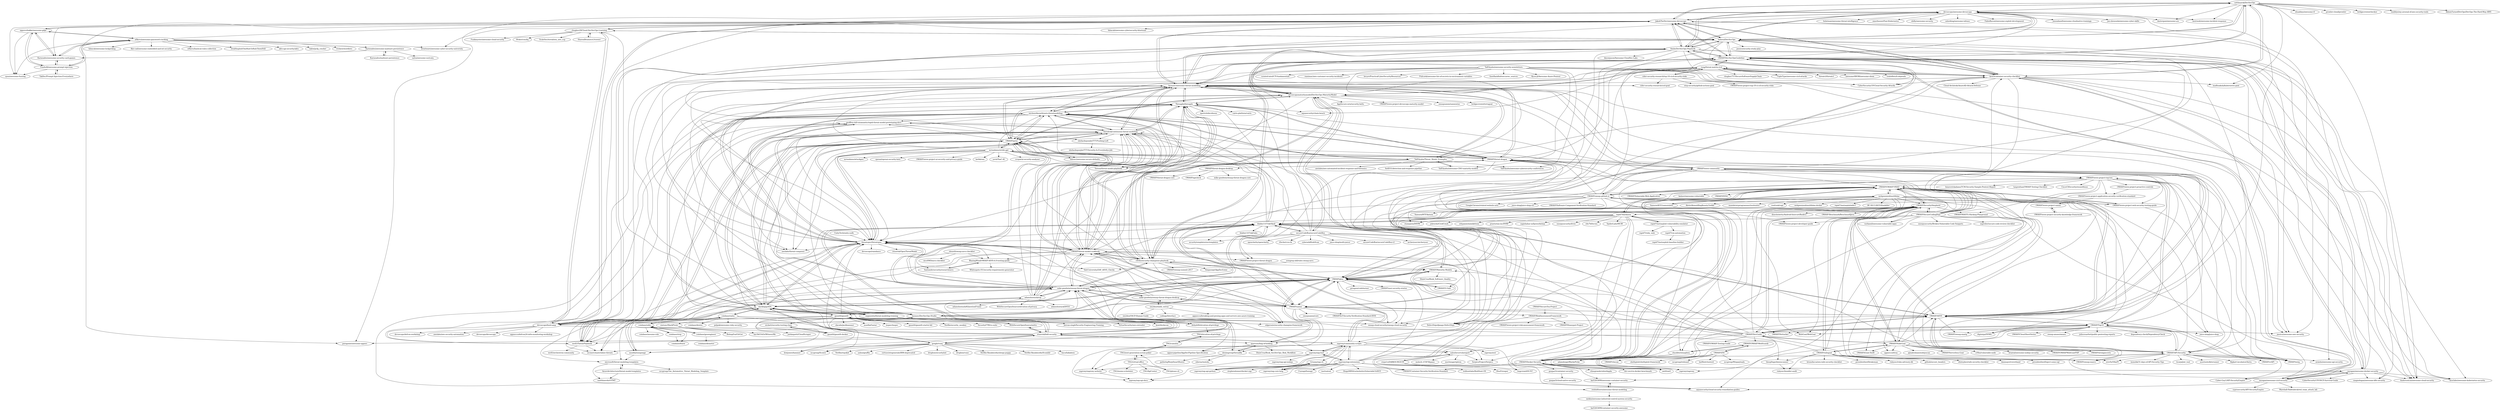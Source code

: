 digraph G {
"sottlmarek/DevSecOps" -> "devsecops/awesome-devsecops"
"sottlmarek/DevSecOps" -> "JakobTheDev/awesome-devsecops"
"sottlmarek/DevSecOps" -> "6mile/DevSecOps-Playbook"
"sottlmarek/DevSecOps" -> "hahwul/DevSecOps"
"sottlmarek/DevSecOps" -> "OWASP/DevSecOpsGuideline"
"sottlmarek/DevSecOps" -> "shuaibiyy/awesome-tf" ["e"=1]
"sottlmarek/DevSecOps" -> "prowler-cloud/prowler" ["e"=1]
"sottlmarek/DevSecOps" -> "4ndersonLin/awesome-cloud-security" ["e"=1]
"sottlmarek/DevSecOps" -> "krol3/container-security-checklist"
"sottlmarek/DevSecOps" -> "madhuakula/kubernetes-goat" ["e"=1]
"sottlmarek/DevSecOps" -> "bridgecrewio/checkov" ["e"=1]
"sottlmarek/DevSecOps" -> "toniblyx/my-arsenal-of-aws-security-tools" ["e"=1]
"sottlmarek/DevSecOps" -> "dastergon/awesome-sre" ["e"=1]
"sottlmarek/DevSecOps" -> "AdminTurnedDevOps/DevOps-The-Hard-Way-AWS" ["e"=1]
"sottlmarek/DevSecOps" -> "meirwah/awesome-incident-response" ["e"=1]
"michenriksen/drawio-threatmodeling" -> "Threagile/threagile"
"michenriksen/drawio-threatmodeling" -> "OWASP/pytm"
"michenriksen/drawio-threatmodeling" -> "hysnsec/awesome-threat-modelling"
"michenriksen/drawio-threatmodeling" -> "OWASP/threat-model-cookbook"
"michenriksen/drawio-threatmodeling" -> "Autodesk/continuous-threat-modeling"
"michenriksen/drawio-threatmodeling" -> "mike-goodwin/owasp-threat-dragon"
"michenriksen/drawio-threatmodeling" -> "awslabs/threat-composer" ["e"=1]
"michenriksen/drawio-threatmodeling" -> "OWASP/threat-dragon"
"michenriksen/drawio-threatmodeling" -> "threatspec/threatspec"
"michenriksen/drawio-threatmodeling" -> "segmentio/threat-modeling-training"
"michenriksen/drawio-threatmodeling" -> "slackhq/goSDL"
"michenriksen/drawio-threatmodeling" -> "Toreon/threat-model-playbook"
"michenriksen/drawio-threatmodeling" -> "TalEliyahu/Threat_Model_Examples"
"michenriksen/drawio-threatmodeling" -> "we45/ThreatPlaybook"
"michenriksen/drawio-threatmodeling" -> "geoffrey-hill-tutamantic/rapid-threat-model-prototyping-docs"
"OWASP/SecurityShepherd" -> "OWASP/OWASP-VWAD"
"OWASP/SecurityShepherd" -> "blabla1337/skf-flask"
"OWASP/SecurityShepherd" -> "owtf/owtf" ["e"=1]
"OWASP/SecurityShepherd" -> "OWASP/glue"
"OWASP/SecurityShepherd" -> "OWASP/ASVS"
"OWASP/SecurityShepherd" -> "OWASP/NodeGoat"
"OWASP/SecurityShepherd" -> "dineshshetty/Android-InsecureBankv2" ["e"=1]
"OWASP/SecurityShepherd" -> "OWASP/owasp-masvs" ["e"=1]
"OWASP/SecurityShepherd" -> "OWASP/railsgoat"
"OWASP/SecurityShepherd" -> "OWASP/MASTG-Hacking-Playground" ["e"=1]
"OWASP/SecurityShepherd" -> "rapid7/hackazon"
"OWASP/SecurityShepherd" -> "OWASP/DevGuide"
"OWASP/SecurityShepherd" -> "OWASP-Benchmark/BenchmarkJava" ["e"=1]
"OWASP/SecurityShepherd" -> "OWASP/SecureCodingDojo"
"OWASP/SecurityShepherd" -> "WebGoat/WebGoat" ["e"=1]
"zaproxy/zap-hud" -> "zaproxy/zap-api-docs"
"zaproxy/zap-hud" -> "zaproxy/zap-extensions"
"zaproxy/zap-hud" -> "zaproxy/zaproxy-website"
"zaproxy/zap-hud" -> "zaproxy/community-scripts"
"zaproxy/zap-hud" -> "zaproxy/zap-api-nodejs"
"webpwnized/mutillidae" -> "webpwnized/mutillidae-docker"
"webpwnized/mutillidae" -> "rapid7/metasploitable3" ["e"=1]
"webpwnized/mutillidae" -> "OWASP/OWASP-VWAD"
"webpwnized/mutillidae" -> "SamuraiWTF/samuraiwtf"
"webpwnized/mutillidae" -> "digininja/DVWA" ["e"=1]
"webpwnized/mutillidae" -> "WebGoat/WebGoat" ["e"=1]
"webpwnized/mutillidae" -> "OWASP/SecurityShepherd"
"webpwnized/mutillidae" -> "appsecco/dvna" ["e"=1]
"webpwnized/mutillidae" -> "juice-shop/juice-shop" ["e"=1]
"webpwnized/mutillidae" -> "BC-SECURITY/Starkiller" ["e"=1]
"webpwnized/mutillidae" -> "chuckfw/owaspbwa"
"webpwnized/mutillidae" -> "AlexisAhmed/BugBountyToolkit" ["e"=1]
"webpwnized/mutillidae" -> "mandatoryprogrammer/xsshunter" ["e"=1]
"webpwnized/mutillidae" -> "roottusk/vapi" ["e"=1]
"webpwnized/mutillidae" -> "erev0s/VAmPI" ["e"=1]
"OWASP/API-Security" -> "arainho/awesome-api-security" ["e"=1]
"OWASP/API-Security" -> "OWASP/ASVS"
"OWASP/API-Security" -> "Cyber-Guy1/API-SecurityEmpire" ["e"=1]
"OWASP/API-Security" -> "OWASP/crAPI" ["e"=1]
"OWASP/API-Security" -> "OWASP/Docker-Security"
"OWASP/API-Security" -> "OWASP/Top10"
"OWASP/API-Security" -> "OWASP/wstg" ["e"=1]
"OWASP/API-Security" -> "inonshk/31-days-of-API-Security-Tips" ["e"=1]
"OWASP/API-Security" -> "OWASP/owasp-masvs" ["e"=1]
"OWASP/API-Security" -> "erev0s/VAmPI" ["e"=1]
"OWASP/API-Security" -> "OWASP/OWASP-VWAD"
"OWASP/API-Security" -> "OWASP/DevSecOpsGuideline"
"OWASP/API-Security" -> "ticarpi/jwt_tool" ["e"=1]
"OWASP/API-Security" -> "assetnote/kiterunner" ["e"=1]
"OWASP/API-Security" -> "flipkart-incubator/Astra" ["e"=1]
"OWASP/pytm" -> "threatspec/threatspec"
"OWASP/pytm" -> "Threagile/threagile"
"OWASP/pytm" -> "Autodesk/continuous-threat-modeling"
"OWASP/pytm" -> "hysnsec/awesome-threat-modelling"
"OWASP/pytm" -> "OWASP/threat-model-cookbook"
"OWASP/pytm" -> "OWASP/threat-dragon"
"OWASP/pytm" -> "michenriksen/drawio-threatmodeling"
"OWASP/pytm" -> "we45/ThreatPlaybook"
"OWASP/pytm" -> "slackhq/goSDL"
"OWASP/pytm" -> "mrwadams/stride-gpt"
"OWASP/pytm" -> "awslabs/threat-composer" ["e"=1]
"OWASP/pytm" -> "mike-goodwin/owasp-threat-dragon"
"OWASP/pytm" -> "geoffrey-hill-tutamantic/rapid-threat-model-prototyping-docs"
"OWASP/pytm" -> "segmentio/threat-modeling-training"
"OWASP/pytm" -> "devsecopsmaturitymodel/DevSecOps-MaturityModel"
"oppoverbakke/awesome-gdpr" -> "Karneades/awesome-security-card-games"
"oppoverbakke/awesome-gdpr" -> "FonduAI/awesome-prompt-injection"
"oppoverbakke/awesome-gdpr" -> "cpuu/awesome-fuzzing" ["e"=1]
"oppoverbakke/awesome-gdpr" -> "n0kovo/awesome-password-cracking"
"oppoverbakke/awesome-gdpr" -> "JakobTheDev/awesome-devsecops"
"OWASP/DevGuide" -> "OWASP/ASVS"
"OWASP/DevGuide" -> "OWASP/SecurityShepherd"
"OWASP/DevGuide" -> "OWASP/Top10"
"OWASP/DevGuide" -> "OWASP/NodeGoat"
"OWASP/DevGuide" -> "OWASP/OWASP-VWAD"
"OWASP/DevGuide" -> "blabla1337/skf-flask"
"OWASP/DevGuide" -> "OWASP/glue"
"OWASP/DevGuide" -> "OWASP/OWASP-WebScarab"
"OWASP/DevGuide" -> "owtf/owtf" ["e"=1]
"OWASP/DevGuide" -> "OWASP/samm"
"OWASP/DevGuide" -> "OWASP/owasp-masvs" ["e"=1]
"OWASP/DevGuide" -> "OWASP/OWASP-Testing-Guide"
"OWASP/DevGuide" -> "zaproxy/zaproxy" ["e"=1]
"OWASP/DevGuide" -> "paragonie/awesome-appsec" ["e"=1]
"OWASP/DevGuide" -> "OWASP/Maturity-Models"
"shehackspurple/TTT-Pushing-Left" -> "shehackspurple/TTT-Security-Is-Everybodys-Job"
"slackhq/goSDL" -> "Autodesk/continuous-threat-modeling"
"slackhq/goSDL" -> "threatspec/threatspec"
"slackhq/goSDL" -> "OWASP/pytm"
"slackhq/goSDL" -> "google/vsaq"
"slackhq/goSDL" -> "michenriksen/drawio-threatmodeling"
"slackhq/goSDL" -> "geoffrey-hill-tutamantic/rapid-threat-model-prototyping-docs"
"slackhq/goSDL" -> "secmerc/materialize-threats"
"slackhq/goSDL" -> "mike-goodwin/owasp-threat-dragon"
"slackhq/goSDL" -> "OWASP/glue"
"slackhq/goSDL" -> "gauntlt/gauntlt"
"slackhq/goSDL" -> "we45/ThreatPlaybook"
"slackhq/goSDL" -> "coinbase/salus"
"slackhq/goSDL" -> "segmentio/threat-modeling-training"
"slackhq/goSDL" -> "adamshostack/eop"
"slackhq/goSDL" -> "hysnsec/DevSecOps-Studio"
"Autodesk/continuous-threat-modeling" -> "threatspec/threatspec"
"Autodesk/continuous-threat-modeling" -> "OWASP/pytm"
"Autodesk/continuous-threat-modeling" -> "geoffrey-hill-tutamantic/rapid-threat-model-prototyping-docs"
"Autodesk/continuous-threat-modeling" -> "Threagile/threagile"
"Autodesk/continuous-threat-modeling" -> "slackhq/goSDL"
"Autodesk/continuous-threat-modeling" -> "we45/ThreatPlaybook"
"Autodesk/continuous-threat-modeling" -> "segmentio/threat-modeling-training"
"Autodesk/continuous-threat-modeling" -> "Toreon/threat-model-playbook"
"Autodesk/continuous-threat-modeling" -> "hysnsec/awesome-threat-modelling"
"Autodesk/continuous-threat-modeling" -> "c0rdis/security-champions-playbook"
"Autodesk/continuous-threat-modeling" -> "michenriksen/drawio-threatmodeling"
"Autodesk/continuous-threat-modeling" -> "shehackspurple/TTT-Pushing-Left"
"Autodesk/continuous-threat-modeling" -> "owasp-cloud-security/owasp-cloud-security"
"Autodesk/continuous-threat-modeling" -> "OWASP/threat-model-cookbook"
"Autodesk/continuous-threat-modeling" -> "edgeroute/security-champion-framework"
"OWASP/SecureTea-Project" -> "OWASP/RiskAssessmentFramework"
"OWASP/NodeGoat" -> "lirantal/awesome-nodejs-security" ["e"=1]
"OWASP/NodeGoat" -> "OWASP/SecurityShepherd"
"OWASP/NodeGoat" -> "appsecco/dvna" ["e"=1]
"OWASP/NodeGoat" -> "OWASP/railsgoat"
"OWASP/NodeGoat" -> "ajinabraham/nodejsscan" ["e"=1]
"OWASP/NodeGoat" -> "OWASP/OWASP-VWAD"
"OWASP/NodeGoat" -> "OWASP/Serverless-Goat" ["e"=1]
"OWASP/NodeGoat" -> "OWASP/ASVS"
"OWASP/NodeGoat" -> "OWASP/DevGuide"
"OWASP/NodeGoat" -> "cr0hn/vulnerable-node" ["e"=1]
"OWASP/NodeGoat" -> "OWASP/API-Security"
"OWASP/NodeGoat" -> "OWASP/OWASPWebGoatPHP" ["e"=1]
"OWASP/NodeGoat" -> "OWASP/Top10"
"OWASP/NodeGoat" -> "OWASP/wrongsecrets" ["e"=1]
"OWASP/NodeGoat" -> "OWASP/iGoat-Swift" ["e"=1]
"gunjan5/container-security" -> "gunjan5/cloud-native-security"
"OWASP/owasp.github.io" -> "OWASP/OWASP-VWAD"
"OWASP/owasp.github.io" -> "OWASP/www-community"
"OWASP/owasp.github.io" -> "OWASP/www-project-web-security-testing-guide"
"OWASP/owasp.github.io" -> "OWASP/threat-dragon"
"OWASP/owasp.github.io" -> "OWASP/www-project-top-ten"
"OWASP/owasp.github.io" -> "OWASP/glue"
"OWASP/owasp.github.io" -> "juice-shop/juice-shop-ctf" ["e"=1]
"OWASP/owasp.github.io" -> "OWASP/API-Security"
"OWASP/owasp.github.io" -> "OWASP/Software-Component-Verification-Standard" ["e"=1]
"OWASP/owasp.github.io" -> "OWASP/O-Saft"
"OWASP/owasp.github.io" -> "OWASP/Top10"
"OWASP/owasp.github.io" -> "OWASP/DevSecOpsGuideline"
"OWASP/owasp.github.io" -> "OWASP/www-project-developer-guide"
"OWASP/owasp.github.io" -> "GoogleChrome/related-website-sets" ["e"=1]
"OWASP/owasp.github.io" -> "zaproxy/zap-hud"
"hysnsec/DevSecOps-Studio" -> "devsecops/bootcamp"
"hysnsec/DevSecOps-Studio" -> "OWASP/glue"
"hysnsec/DevSecOps-Studio" -> "mike-goodwin/owasp-threat-dragon"
"hysnsec/DevSecOps-Studio" -> "devsecops/awesome-devsecops"
"hysnsec/DevSecOps-Studio" -> "appsecpipeline/AppSecPipeline-Specification"
"hysnsec/DevSecOps-Studio" -> "devsecopsmaturitymodel/DevSecOps-MaturityModel"
"hysnsec/DevSecOps-Studio" -> "slackhq/goSDL"
"hysnsec/DevSecOps-Studio" -> "we45/ThreatPlaybook"
"hysnsec/DevSecOps-Studio" -> "Autodesk/continuous-threat-modeling"
"hysnsec/DevSecOps-Studio" -> "owasp-cloud-security/owasp-cloud-security"
"hysnsec/DevSecOps-Studio" -> "VirtueSecurity/aws-extender" ["e"=1]
"hysnsec/DevSecOps-Studio" -> "kost/dockscan"
"hysnsec/DevSecOps-Studio" -> "hysnsec/awesome-threat-modelling"
"OWASP/SecureCodingDojo" -> "OWASP/SecurityShepherd"
"OWASP/SecureCodingDojo" -> "OWASP/DevSecOpsGuideline"
"OWASP/SecureCodingDojo" -> "OWASP/OWASP-VWAD"
"OWASP/SecureCodingDojo" -> "snoopysecurity/Broken-Vulnerable-Code-Snippets" ["e"=1]
"OWASP/SecureCodingDojo" -> "OWASP/iGoat-Swift" ["e"=1]
"OWASP/SecureCodingDojo" -> "hysnsec/awesome-threat-modelling"
"OWASP/SecureCodingDojo" -> "blabla1337/skf-flask"
"OWASP/SecureCodingDojo" -> "mgreiler/secure-code-review-checklist" ["e"=1]
"OWASP/SecureCodingDojo" -> "OWASP/threat-dragon"
"OWASP/SecureCodingDojo" -> "myugan/awesome-cicd-security"
"OWASP/SecureCodingDojo" -> "OWASP/www-project-developer-guide"
"OWASP/SecureCodingDojo" -> "krol3/container-security-checklist"
"OWASP/SecureCodingDojo" -> "vavkamil/awesome-vulnerable-apps" ["e"=1]
"OWASP/SecureCodingDojo" -> "michenriksen/drawio-threatmodeling"
"OWASP/SecureCodingDojo" -> "OWASP/Docker-Security"
"wickett/security-testing-class" -> "gauntlt/gauntlt-docker"
"redshiftzero/awesome-threat-modeling" -> "kai5263499/awesome-container-security"
"redshiftzero/awesome-threat-modeling" -> "mekin/awesome-industrial-control-system-security"
"OWASP/samm" -> "OWASP/Maturity-Models"
"OWASP/samm" -> "mike-goodwin/owasp-threat-dragon"
"OWASP/samm" -> "blabla1337/skf-flask"
"OWASP/samm" -> "OWASP/glue"
"OWASP/samm" -> "OWASP/ASVS"
"OWASP/samm" -> "Autodesk/continuous-threat-modeling"
"OWASP/samm" -> "OWASP/threat-model-cookbook"
"OWASP/samm" -> "denimgroup/threadfix"
"OWASP/samm" -> "aparsons/bag-of-holding"
"OWASP/samm" -> "threatspec/threatspec"
"OWASP/samm" -> "owasp-cloud-security/owasp-cloud-security"
"OWASP/samm" -> "OWASP/RiskAssessmentFramework"
"OWASP/samm" -> "owaspsamm/core"
"OWASP/samm" -> "mike-goodwin/owasp-threat-dragon-desktop"
"OWASP/samm" -> "OWASP/IoT-Security-Verification-Standard-ISVS" ["e"=1]
"OWASP/OWASP-VWAD" -> "OWASP/SecurityShepherd"
"OWASP/OWASP-VWAD" -> "OWASP/Vulnerable-Web-Application" ["e"=1]
"OWASP/OWASP-VWAD" -> "kaiiyer/awesome-vulnerable" ["e"=1]
"OWASP/OWASP-VWAD" -> "vavkamil/awesome-vulnerable-apps" ["e"=1]
"OWASP/OWASP-VWAD" -> "OWASP/glue"
"OWASP/OWASP-VWAD" -> "OWASP/www-project-web-security-testing-guide"
"OWASP/OWASP-VWAD" -> "webpwnized/mutillidae"
"OWASP/OWASP-VWAD" -> "OWASP/OWASPWebGoatPHP" ["e"=1]
"OWASP/OWASP-VWAD" -> "OWASP/Docker-Security"
"OWASP/OWASP-VWAD" -> "OWASP/owasp.github.io"
"OWASP/OWASP-VWAD" -> "rapid7/hackazon"
"OWASP/OWASP-VWAD" -> "OWASP/ASVS"
"OWASP/OWASP-VWAD" -> "OWASP/wrongsecrets" ["e"=1]
"OWASP/OWASP-VWAD" -> "stamparm/DSVW" ["e"=1]
"OWASP/OWASP-VWAD" -> "OWASP/DVSA" ["e"=1]
"coinbase/odin" -> "coinbase/step"
"coinbase/odin" -> "coinbase/geoengineer"
"coinbase/odin" -> "coinbase/fenrir"
"coinbase/odin" -> "coinbase/salus"
"coinbase/odin" -> "coinbase/assume-role" ["e"=1]
"geoffrey-hill-tutamantic/rapid-threat-model-prototyping-docs" -> "secmerc/materialize-threats"
"geoffrey-hill-tutamantic/rapid-threat-model-prototyping-docs" -> "Autodesk/continuous-threat-modeling"
"geoffrey-hill-tutamantic/rapid-threat-model-prototyping-docs" -> "Toreon/threat-model-playbook"
"geoffrey-hill-tutamantic/rapid-threat-model-prototyping-docs" -> "shehackspurple/TTT-Pushing-Left"
"geoffrey-hill-tutamantic/rapid-threat-model-prototyping-docs" -> "threatspec/threatspec"
"denimgroup/threadfix" -> "aparsons/bag-of-holding"
"denimgroup/threadfix" -> "siberas/watobo" ["e"=1]
"denimgroup/threadfix" -> "mike-goodwin/owasp-threat-dragon"
"denimgroup/threadfix" -> "pathetiq/BurpSmartBuster" ["e"=1]
"coinbase/salus" -> "coinbase/odin"
"coinbase/salus" -> "slackhq/goSDL"
"coinbase/salus" -> "coinbase/dexter"
"coinbase/salus" -> "pxlpnk/awesome-ruby-security" ["e"=1]
"coinbase/salus" -> "thesp0nge/dawnscanner"
"coinbase/salus" -> "dowjones/hammer" ["e"=1]
"coinbase/salus" -> "emtunc/SlackPirate"
"WithSecureOpenSource/mittn" -> "gauntlt/gauntlt"
"WithSecureOpenSource/mittn" -> "iriusrisk/bdd-security"
"threatspec/threatspec" -> "OWASP/pytm"
"threatspec/threatspec" -> "Autodesk/continuous-threat-modeling"
"threatspec/threatspec" -> "Threagile/threagile"
"threatspec/threatspec" -> "hysnsec/awesome-threat-modelling"
"threatspec/threatspec" -> "we45/ThreatPlaybook"
"threatspec/threatspec" -> "OWASP/threat-model-cookbook"
"threatspec/threatspec" -> "edgeroute/security-champion-framework"
"threatspec/threatspec" -> "devsecops/raindance"
"threatspec/threatspec" -> "slackhq/goSDL"
"threatspec/threatspec" -> "geoffrey-hill-tutamantic/rapid-threat-model-prototyping-docs"
"threatspec/threatspec" -> "awslabs/threat-composer" ["e"=1]
"threatspec/threatspec" -> "BlazingWind/OWASP-ASVS-4.0-testing-guide"
"threatspec/threatspec" -> "iriusrisk/OpenThreatModel" ["e"=1]
"threatspec/threatspec" -> "secmerc/materialize-threats"
"threatspec/threatspec" -> "mike-goodwin/owasp-threat-dragon"
"adamshostack/eop" -> "WithSecureOpenSource/elevation-of-privacy"
"adamshostack/eop" -> "dehydr8/elevation-of-privilege"
"adamshostack/eop" -> "Threagile/threagile"
"adamshostack/eop" -> "mike-goodwin/owasp-threat-dragon"
"adamshostack/eop" -> "OWASP/threat-model-cookbook"
"adamshostack/eop" -> "Autodesk/continuous-threat-modeling"
"adamshostack/eop" -> "adamshostack/DFD3"
"adamshostack/eop" -> "adamshostack/4QuestionFrame"
"adamshostack/eop" -> "slackhq/goSDL"
"adamshostack/eop" -> "OWASP/pytm"
"adamshostack/eop" -> "michenriksen/drawio-threatmodeling"
"emtunc/SlackPirate" -> "jordanpotti/CloudScraper" ["e"=1]
"emtunc/SlackPirate" -> "BishopFox/GitGot" ["e"=1]
"emtunc/SlackPirate" -> "byt3bl33d3r/WitnessMe" ["e"=1]
"kai5263499/awesome-container-security" -> "redshiftzero/awesome-threat-modeling"
"cryps1s/DARKSURGEON" -> "l0ss/Grouper" ["e"=1]
"cryps1s/DARKSURGEON" -> "salesforce/vulnreport"
"cryps1s/DARKSURGEON" -> "redhuntlabs/RedHunt-OS" ["e"=1]
"Santandersecurityresearch/asvs" -> "BlazingWind/OWASP-ASVS-4.0-testing-guide"
"OWASP/RiskAssessmentFramework" -> "OWASP/Honeypot-Project"
"OWASP/RiskAssessmentFramework" -> "OWASP/Container-Security-Verification-Standard"
"OWASP/RiskAssessmentFramework" -> "OWASP/www-project-risk-assessment-framework"
"OWASP/Docker-Security" -> "OWASP/API-Security"
"OWASP/Docker-Security" -> "OWASP/DevSecOpsGuideline"
"OWASP/Docker-Security" -> "OWASP/glue"
"OWASP/Docker-Security" -> "kai5263499/awesome-container-security"
"OWASP/Docker-Security" -> "OWASP/OWASP-VWAD"
"OWASP/Docker-Security" -> "myugan/awesome-docker-security"
"OWASP/Docker-Security" -> "OWASP/ASVS"
"OWASP/Docker-Security" -> "krol3/container-security-checklist"
"OWASP/Docker-Security" -> "gunjan5/container-security"
"OWASP/Docker-Security" -> "OWASP/Container-Security-Verification-Standard"
"OWASP/Docker-Security" -> "blabla1337/skf-flask"
"OWASP/Docker-Security" -> "eliasgranderubio/dagda" ["e"=1]
"OWASP/Docker-Security" -> "devsecopsmaturitymodel/DevSecOps-MaturityModel"
"OWASP/Docker-Security" -> "OWASP/threat-model-cookbook"
"OWASP/Docker-Security" -> "dev-sec/cis-docker-benchmark" ["e"=1]
"UnityTech/unity-ssdlc" -> "threatspec/threatspec"
"we45/ThreatPlaybook" -> "we45/orchestron-community"
"we45/ThreatPlaybook" -> "Autodesk/continuous-threat-modeling"
"we45/ThreatPlaybook" -> "threatspec/threatspec"
"we45/ThreatPlaybook" -> "secmerc/materialize-threats"
"we45/ThreatPlaybook" -> "geoffrey-hill-tutamantic/rapid-threat-model-prototyping-docs"
"we45/ThreatPlaybook" -> "OWASP/pytm"
"c0rdis/security-champions-playbook" -> "edgeroute/security-champion-framework"
"c0rdis/security-champions-playbook" -> "Autodesk/continuous-threat-modeling"
"c0rdis/security-champions-playbook" -> "OWASP/threat-model-cookbook"
"c0rdis/security-champions-playbook" -> "devsecopsmaturitymodel/DevSecOps-MaturityModel"
"c0rdis/security-champions-playbook" -> "hysnsec/awesome-threat-modelling"
"c0rdis/security-champions-playbook" -> "Threagile/threagile"
"c0rdis/security-champions-playbook" -> "threatspec/threatspec"
"c0rdis/security-champions-playbook" -> "OWASP/glue"
"c0rdis/security-champions-playbook" -> "OWASP/DevSecOpsGuideline"
"c0rdis/security-champions-playbook" -> "blabla1337/skf-flask"
"c0rdis/security-champions-playbook" -> "mike-goodwin/owasp-threat-dragon"
"c0rdis/security-champions-playbook" -> "OWASP/owasp-summit-2017"
"c0rdis/security-champions-playbook" -> "Simpsonpt/AppSecEzine" ["e"=1]
"c0rdis/security-champions-playbook" -> "OWASP/Maturity-Models"
"c0rdis/security-champions-playbook" -> "OWASP/pytm"
"coinbase/step" -> "coinbase/fenrir"
"coinbase/step" -> "coinbase/odin"
"hysnsec/awesome-threat-modelling" -> "OWASP/pytm"
"hysnsec/awesome-threat-modelling" -> "Threagile/threagile"
"hysnsec/awesome-threat-modelling" -> "OWASP/threat-model-cookbook"
"hysnsec/awesome-threat-modelling" -> "threatspec/threatspec"
"hysnsec/awesome-threat-modelling" -> "michenriksen/drawio-threatmodeling"
"hysnsec/awesome-threat-modelling" -> "JakobTheDev/awesome-devsecops"
"hysnsec/awesome-threat-modelling" -> "Autodesk/continuous-threat-modeling"
"hysnsec/awesome-threat-modelling" -> "OWASP/threat-dragon"
"hysnsec/awesome-threat-modelling" -> "6mile/DevSecOps-Playbook"
"hysnsec/awesome-threat-modelling" -> "jassics/awesome-aws-security" ["e"=1]
"hysnsec/awesome-threat-modelling" -> "OWASP/DevSecOpsGuideline"
"hysnsec/awesome-threat-modelling" -> "devsecopsmaturitymodel/DevSecOps-MaturityModel"
"hysnsec/awesome-threat-modelling" -> "TalEliyahu/Threat_Model_Examples"
"hysnsec/awesome-threat-modelling" -> "awslabs/threat-composer" ["e"=1]
"hysnsec/awesome-threat-modelling" -> "hahwul/DevSecOps"
"zaproxy/community-scripts" -> "zaproxy/zap-extensions"
"zaproxy/community-scripts" -> "zaproxy/zap-api-python"
"zaproxy/community-scripts" -> "zaproxy/zap-hud"
"zaproxy/community-scripts" -> "blabla1337/skf-flask"
"zaproxy/community-scripts" -> "zaproxy/zap-api-docs"
"zaproxy/community-scripts" -> "zaproxy/zap-core-help"
"zaproxy/community-scripts" -> "Grunny/zap-cli"
"zaproxy/community-scripts" -> "zaproxy/zaproxy-website"
"zaproxy/community-scripts" -> "owtf/owtf" ["e"=1]
"zaproxy/community-scripts" -> "salesforce/vulnreport"
"zaproxy/community-scripts" -> "iriusrisk/bdd-security"
"zaproxy/community-scripts" -> "zaproxy/zest"
"zaproxy/community-scripts" -> "OWASP/glue"
"zaproxy/community-scripts" -> "OWASP/SecurityShepherd"
"zaproxy/community-scripts" -> "SerpicoProject/Serpico" ["e"=1]
"TNG/next-generation-scrum-poker" -> "TNG/cumulus"
"TNG/next-generation-scrum-poker" -> "TNG/virtual-office"
"OWASP/threat-dragon" -> "OWASP/pytm"
"OWASP/threat-dragon" -> "Threagile/threagile"
"OWASP/threat-dragon" -> "hysnsec/awesome-threat-modelling"
"OWASP/threat-dragon" -> "OWASP/threat-model-cookbook"
"OWASP/threat-dragon" -> "michenriksen/drawio-threatmodeling"
"OWASP/threat-dragon" -> "threatspec/threatspec"
"OWASP/threat-dragon" -> "OWASP/www-project-threat-dragon"
"OWASP/threat-dragon" -> "OWASP/ASVS"
"OWASP/threat-dragon" -> "Autodesk/continuous-threat-modeling"
"OWASP/threat-dragon" -> "mrwadams/stride-gpt"
"OWASP/threat-dragon" -> "OWASP/Nettacker" ["e"=1]
"OWASP/threat-dragon" -> "OWASP/www-community"
"OWASP/threat-dragon" -> "DefectDojo/django-DefectDojo" ["e"=1]
"OWASP/threat-dragon" -> "OWASP/DevSecOpsGuideline"
"OWASP/threat-dragon" -> "OWASP/threat-dragon-desktop"
"six2dez/wahh_extras" -> "mike-goodwin/owasp-threat-dragon-desktop"
"six2dez/wahh_extras" -> "six2dez/OSCP-Human-Guide" ["e"=1]
"six2dez/wahh_extras" -> "codingo/Interlace" ["e"=1]
"six2dez/wahh_extras" -> "appsecco/breaking-and-pwning-apps-and-servers-aws-azure-training" ["e"=1]
"OWASP/ASVS" -> "OWASP/wstg" ["e"=1]
"OWASP/ASVS" -> "OWASP/owasp-masvs" ["e"=1]
"OWASP/ASVS" -> "OWASP/Top10"
"OWASP/ASVS" -> "OWASP/samm"
"OWASP/ASVS" -> "DefectDojo/django-DefectDojo" ["e"=1]
"OWASP/ASVS" -> "blabla1337/skf-flask"
"OWASP/ASVS" -> "OWASP/API-Security"
"OWASP/ASVS" -> "OWASP/SecurityShepherd"
"OWASP/ASVS" -> "hysnsec/awesome-threat-modelling"
"OWASP/ASVS" -> "OWASP/pytm"
"OWASP/ASVS" -> "OWASP/threat-dragon"
"OWASP/ASVS" -> "OWASP/OWASP-VWAD"
"OWASP/ASVS" -> "devsecops/awesome-devsecops"
"OWASP/ASVS" -> "OWASP/owasp-mastg" ["e"=1]
"OWASP/ASVS" -> "OWASP/DevGuide"
"OWASP/www-project-top-ten" -> "OWASP/Top10"
"OWASP/www-project-top-ten" -> "OWASP/www-community"
"OWASP/www-project-top-ten" -> "OWASP/owasp.github.io"
"OWASP/www-project-top-ten" -> "OWASP/API-Security"
"OWASP/www-project-top-ten" -> "OWASP/wstg" ["e"=1]
"OWASP/www-project-top-ten" -> "hmaverickadams/TCM-Security-Sample-Pentest-Report" ["e"=1]
"OWASP/www-project-top-ten" -> "tanprathan/OWASP-Testing-Checklist" ["e"=1]
"OWASP/www-project-top-ten" -> "OWASP/www-project-application-security-verification-standard"
"OWASP/www-project-top-ten" -> "OWASP/OWASP-VWAD"
"OWASP/www-project-top-ten" -> "OWASP/www-project-proactive-controls"
"OWASP/www-project-top-ten" -> "OWASP/MASTG-Hacking-Playground" ["e"=1]
"OWASP/www-project-top-ten" -> "OWASP/ASVS"
"OWASP/www-project-top-ten" -> "CiscoCXSecurity/enum4linux" ["e"=1]
"OWASP/www-project-top-ten" -> "OWASP/NodeGoat"
"OWASP/www-project-top-ten" -> "juice-shop/juice-shop" ["e"=1]
"JakobTheDev/awesome-devsecops" -> "hahwul/DevSecOps"
"JakobTheDev/awesome-devsecops" -> "devsecops/awesome-devsecops"
"JakobTheDev/awesome-devsecops" -> "sottlmarek/DevSecOps"
"JakobTheDev/awesome-devsecops" -> "OWASP/DevSecOpsGuideline"
"JakobTheDev/awesome-devsecops" -> "hysnsec/awesome-threat-modelling"
"JakobTheDev/awesome-devsecops" -> "6mile/DevSecOps-Playbook"
"JakobTheDev/awesome-devsecops" -> "oppoverbakke/awesome-gdpr"
"JakobTheDev/awesome-devsecops" -> "cpuu/awesome-fuzzing" ["e"=1]
"JakobTheDev/awesome-devsecops" -> "paragonie/awesome-appsec" ["e"=1]
"JakobTheDev/awesome-devsecops" -> "jassics/awesome-aws-security" ["e"=1]
"JakobTheDev/awesome-devsecops" -> "fabacab/awesome-cybersecurity-blueteam" ["e"=1]
"JakobTheDev/awesome-devsecops" -> "chughes29/Cloud-DevSecOps-Learning"
"JakobTheDev/awesome-devsecops" -> "Karneades/awesome-security-card-games"
"JakobTheDev/awesome-devsecops" -> "brootware/awesome-cyber-security-university" ["e"=1]
"JakobTheDev/awesome-devsecops" -> "krol3/container-security-checklist"
"Karneades/awesome-security-card-games" -> "oppoverbakke/awesome-gdpr"
"Karneades/awesome-security-card-games" -> "FonduAI/awesome-prompt-injection"
"Karneades/awesome-security-card-games" -> "n0kovo/awesome-password-cracking"
"Karneades/malware-persistence" -> "Karneades/awesome-malware-persistence"
"myugan/awesome-docker-security" -> "myugan/awesome-cicd-security"
"myugan/awesome-docker-security" -> "krol3/container-security-checklist"
"myugan/awesome-docker-security" -> "OWASP/DevSecOpsGuideline"
"myugan/awesome-docker-security" -> "kai5263499/awesome-container-security"
"myugan/awesome-docker-security" -> "OWASP/Docker-Security"
"myugan/awesome-docker-security" -> "magnologan/awesome-k8s-security" ["e"=1]
"myugan/awesome-docker-security" -> "4ndersonLin/awesome-cloud-security" ["e"=1]
"myugan/awesome-docker-security" -> "ksoclabs/awesome-kubernetes-security" ["e"=1]
"myugan/awesome-docker-security" -> "JakobTheDev/awesome-devsecops"
"myugan/awesome-docker-security" -> "CyberSecurityUP/OSCP-Survival-Guide" ["e"=1]
"myugan/awesome-docker-security" -> "Cyber-Guy1/API-SecurityEmpire" ["e"=1]
"mozilla/seasponge" -> "microsoft/threat-modeling-templates"
"mozilla/seasponge" -> "mike-goodwin/owasp-threat-dragon"
"OWASP/DevSecOpsGuideline" -> "devsecopsmaturitymodel/DevSecOps-MaturityModel"
"OWASP/DevSecOpsGuideline" -> "JakobTheDev/awesome-devsecops"
"OWASP/DevSecOpsGuideline" -> "6mile/DevSecOps-Playbook"
"OWASP/DevSecOpsGuideline" -> "hahwul/DevSecOps"
"OWASP/DevSecOpsGuideline" -> "sottlmarek/DevSecOps"
"OWASP/DevSecOpsGuideline" -> "hysnsec/awesome-threat-modelling"
"OWASP/DevSecOpsGuideline" -> "devsecops/awesome-devsecops"
"OWASP/DevSecOpsGuideline" -> "krol3/container-security-checklist"
"OWASP/DevSecOpsGuideline" -> "c0rdis/security-champions-playbook"
"OWASP/DevSecOpsGuideline" -> "OWASP/Docker-Security"
"OWASP/DevSecOpsGuideline" -> "rung/threat-matrix-cicd"
"OWASP/DevSecOpsGuideline" -> "threatspec/threatspec"
"OWASP/DevSecOpsGuideline" -> "ksoclabs/awesome-kubernetes-security" ["e"=1]
"OWASP/DevSecOpsGuideline" -> "myugan/awesome-docker-security"
"OWASP/DevSecOpsGuideline" -> "jassics/awesome-aws-security" ["e"=1]
"blabla1337/skf-flask" -> "OWASP/samm"
"blabla1337/skf-flask" -> "mike-goodwin/owasp-threat-dragon"
"blabla1337/skf-flask" -> "OWASP/SecurityShepherd"
"blabla1337/skf-flask" -> "OWASP/ASVS"
"blabla1337/skf-flask" -> "iriusrisk/bdd-security"
"blabla1337/skf-flask" -> "OWASP/glue"
"blabla1337/skf-flask" -> "c0rdis/security-champions-playbook"
"blabla1337/skf-flask" -> "threatspec/threatspec"
"blabla1337/skf-flask" -> "DefectDojo/django-DefectDojo" ["e"=1]
"blabla1337/skf-flask" -> "secureCodeBox/secureCodeBox"
"blabla1337/skf-flask" -> "blabla1337/skf-labs" ["e"=1]
"blabla1337/skf-flask" -> "michenriksen/drawio-threatmodeling"
"blabla1337/skf-flask" -> "Autodesk/continuous-threat-modeling"
"blabla1337/skf-flask" -> "zaproxy/community-scripts"
"blabla1337/skf-flask" -> "OWASP/pytm"
"OWASP/www-community" -> "OWASP/threat-dragon"
"OWASP/www-community" -> "OWASP/owasp.github.io"
"OWASP/www-community" -> "OWASP/www-project-top-ten"
"OWASP/www-community" -> "OWASP/wstg" ["e"=1]
"OWASP/www-community" -> "Threagile/threagile"
"OWASP/www-community" -> "OWASP/OWASP-VWAD"
"OWASP/www-community" -> "hysnsec/awesome-threat-modelling"
"OWASP/www-community" -> "zaproxy/community-scripts"
"OWASP/www-community" -> "OWASP/Top10"
"OWASP/www-community" -> "OWASP/API-Security"
"OWASP/www-community" -> "OWASP/ASVS"
"OWASP/www-community" -> "OWASP/www-project-web-security-testing-guide"
"OWASP/www-community" -> "OWASP/DevSecOpsGuideline"
"OWASP/www-community" -> "OWASP/samm"
"OWASP/www-community" -> "owtf/owtf" ["e"=1]
"TNG/virtual-office" -> "TNG/next-generation-scrum-poker"
"TNG/virtual-office" -> "TNG/ApiCenter"
"TNG/virtual-office" -> "TNG/momo-scheduler"
"TNG/virtual-office" -> "TNG/please-cli"
"Threagile/threagile" -> "OWASP/pytm"
"Threagile/threagile" -> "threatspec/threatspec"
"Threagile/threagile" -> "hysnsec/awesome-threat-modelling"
"Threagile/threagile" -> "Autodesk/continuous-threat-modeling"
"Threagile/threagile" -> "michenriksen/drawio-threatmodeling"
"Threagile/threagile" -> "OWASP/threat-model-cookbook"
"Threagile/threagile" -> "devsecopsmaturitymodel/DevSecOps-MaturityModel"
"Threagile/threagile" -> "OWASP/threat-dragon"
"Threagile/threagile" -> "cairis-platform/cairis"
"Threagile/threagile" -> "OWASP/www-project-threat-dragon"
"Threagile/threagile" -> "adamshostack/eop"
"Threagile/threagile" -> "c0rdis/security-champions-playbook"
"Threagile/threagile" -> "rpetrich/deciduous"
"Threagile/threagile" -> "redshiftzero/awesome-threat-modeling"
"Threagile/threagile" -> "aquasecurity/chain-bench" ["e"=1]
"OWASP/threat-dragon-desktop" -> "OWASP/threat-dragon-core"
"OWASP/threat-dragon-desktop" -> "OWASP/apicheck"
"OWASP/threat-dragon-desktop" -> "mike-goodwin/owasp-threat-dragon-core"
"OWASP/www-project-application-security-verification-standard" -> "OWASP/www-project-samm"
"OWASP/www-project-web-security-testing-guide" -> "OWASP/OWASP-VWAD"
"OWASP/www-project-web-security-testing-guide" -> "OWASP/owasp.github.io"
"OWASP/www-project-web-security-testing-guide" -> "OWASP/wstg" ["e"=1]
"semgrep-old/rules-owasp-asvs" -> "YaleUniversity/ZAP_ASVS_Checks"
"OWASP/www-project-proactive-controls" -> "OWASP/www-project-application-security-verification-standard"
"OWASP/www-project-security-knowledge-framework" -> "OWASP/www-project-samm"
"dehydr8/elevation-of-privilege" -> "TNG/elevation-of-privilege"
"zaproxy/zaproxy-website" -> "zaproxy/zap-api-docs"
"OWASP/www-project-samm" -> "OWASP/www-project-security-knowledge-framework"
"zaproxy/zap-extensions" -> "zaproxy/community-scripts"
"zaproxy/zap-extensions" -> "bugcrowd/HUNT" ["e"=1]
"zaproxy/zap-extensions" -> "zaproxy/zap-hud"
"zaproxy/zap-extensions" -> "zaproxy/zaproxy" ["e"=1]
"zaproxy/zap-extensions" -> "zaproxy/zap-api-python"
"zaproxy/zap-extensions" -> "zaproxy/zap-core-help"
"zaproxy/zap-extensions" -> "owtf/owtf" ["e"=1]
"zaproxy/zap-extensions" -> "OWASP/OWASP-VWAD"
"zaproxy/zap-extensions" -> "zaproxy/zap-api-docs"
"zaproxy/zap-extensions" -> "ius/rsatool" ["e"=1]
"zaproxy/zap-extensions" -> "OWASP/glue"
"zaproxy/zap-extensions" -> "OWASP/threat-dragon"
"zaproxy/zap-extensions" -> "zaproxy/zaproxy-website"
"zaproxy/zap-extensions" -> "DiogoMRSilva/websitesVulnerableToSSTI" ["e"=1]
"zaproxy/zap-extensions" -> "Fuzzapi/fuzzapi" ["e"=1]
"krol3/container-security-checklist" -> "6mile/DevSecOps-Playbook"
"krol3/container-security-checklist" -> "ksoclabs/awesome-kubernetes-security" ["e"=1]
"krol3/container-security-checklist" -> "CyberSecurityUP/Cloud-Security-Attacks" ["e"=1]
"krol3/container-security-checklist" -> "4ndersonLin/awesome-cloud-security" ["e"=1]
"krol3/container-security-checklist" -> "hahwul/DevSecOps"
"krol3/container-security-checklist" -> "sottlmarek/DevSecOps"
"krol3/container-security-checklist" -> "myugan/awesome-docker-security"
"krol3/container-security-checklist" -> "magnologan/awesome-k8s-security" ["e"=1]
"krol3/container-security-checklist" -> "OWASP/DevSecOpsGuideline"
"krol3/container-security-checklist" -> "JakobTheDev/awesome-devsecops"
"krol3/container-security-checklist" -> "madhuakula/kubernetes-goat" ["e"=1]
"krol3/container-security-checklist" -> "rung/threat-matrix-cicd"
"krol3/container-security-checklist" -> "aquasecurity/cloud-security-remediation-guides" ["e"=1]
"krol3/container-security-checklist" -> "hysnsec/awesome-threat-modelling"
"krol3/container-security-checklist" -> "Cloud-Architekt/AzureAD-Attack-Defense" ["e"=1]
"segmentio/threat-modeling-training" -> "jeevan-singh/Security-Engineering-Training"
"segmentio/threat-modeling-training" -> "Autodesk/continuous-threat-modeling"
"segmentio/threat-modeling-training" -> "secmerc/materialize-threats"
"segmentio/threat-modeling-training" -> "edgeroute/security-champion-framework"
"segmentio/threat-modeling-training" -> "dehydr8/elevation-of-privilege"
"hahwul/DevSecOps" -> "JakobTheDev/awesome-devsecops"
"hahwul/DevSecOps" -> "6mile/DevSecOps-Playbook"
"hahwul/DevSecOps" -> "sottlmarek/DevSecOps"
"hahwul/DevSecOps" -> "devsecops/awesome-devsecops"
"hahwul/DevSecOps" -> "OWASP/DevSecOpsGuideline"
"hahwul/DevSecOps" -> "chughes29/Cloud-DevSecOps-Learning"
"hahwul/DevSecOps" -> "krol3/container-security-checklist"
"hahwul/DevSecOps" -> "jassics/security-study-plan" ["e"=1]
"hahwul/DevSecOps" -> "hysnsec/awesome-threat-modelling"
"hahwul/DevSecOps" -> "CyberSecurityUP/Cloud-Security-Attacks" ["e"=1]
"hahwul/DevSecOps" -> "devsecops/bootcamp"
"hahwul/DevSecOps" -> "DefectDojo/django-DefectDojo" ["e"=1]
"hahwul/DevSecOps" -> "jassics/awesome-aws-security" ["e"=1]
"hahwul/DevSecOps" -> "4ndersonLin/awesome-cloud-security" ["e"=1]
"hahwul/DevSecOps" -> "arainho/awesome-api-security" ["e"=1]
"OWASP/ZSC" -> "OWASP/vbscan" ["e"=1]
"OWASP/ZSC" -> "shellsploit/shellsploit-framework" ["e"=1]
"OWASP/ZSC" -> "nccgroup/redsnarf" ["e"=1]
"OWASP/ZSC" -> "OWASP/OWASP-WebScarab"
"OWASP/ZSC" -> "hatRiot/clusterd" ["e"=1]
"OWASP/ZSC" -> "nccgroup/Winpayloads" ["e"=1]
"shenril/owasp-asvs-checklist" -> "nicoSWD/asvs-checklist"
"shenril/owasp-asvs-checklist" -> "Santandersecurityresearch/asvs"
"shenril/owasp-asvs-checklist" -> "BlazingWind/OWASP-ASVS-4.0-testing-guide"
"rapid7/hackazon" -> "rapid7/metasploit-vulnerability-emulator"
"rapid7/hackazon" -> "stamparm/DSVW" ["e"=1]
"rapid7/hackazon" -> "adamdoupe/WackoPicko" ["e"=1]
"rapid7/hackazon" -> "OWASP/OWASP-VWAD"
"rapid7/hackazon" -> "sagishahar-zz/lpeworkshop" ["e"=1]
"rapid7/hackazon" -> "snoopysecurity/dvws" ["e"=1]
"rapid7/hackazon" -> "OWASP/SecurityShepherd"
"rapid7/hackazon" -> "salesforce/vulnreport"
"rapid7/hackazon" -> "bugcrowd/HUNT" ["e"=1]
"rapid7/hackazon" -> "s4n7h0/xvwa" ["e"=1]
"rapid7/hackazon" -> "SpiderLabs/MCIR" ["e"=1]
"rapid7/hackazon" -> "SerpicoProject/Serpico" ["e"=1]
"rapid7/hackazon" -> "jobroche/CredCrack" ["e"=1]
"rapid7/hackazon" -> "orlyjamie/mimikittenz" ["e"=1]
"rapid7/hackazon" -> "praetorian-inc/DVRF" ["e"=1]
"iriusrisk/bdd-security" -> "gauntlt/gauntlt"
"iriusrisk/bdd-security" -> "WithSecureOpenSource/mittn"
"iriusrisk/bdd-security" -> "threatspec/threatspec"
"iriusrisk/bdd-security" -> "blabla1337/skf-flask"
"iriusrisk/bdd-security" -> "mozilla/seasponge"
"iriusrisk/bdd-security" -> "OWASP/glue"
"iriusrisk/bdd-security" -> "we45/ThreatPlaybook"
"iriusrisk/bdd-security" -> "geoffrey-hill-tutamantic/rapid-threat-model-prototyping-docs"
"iriusrisk/bdd-security" -> "OWASP/Maturity-Models"
"iriusrisk/bdd-security" -> "OWASP/pytm"
"iriusrisk/bdd-security" -> "Autodesk/continuous-threat-modeling"
"iriusrisk/bdd-security" -> "google/vsaq"
"iriusrisk/bdd-security" -> "zaproxy/community-scripts"
"iriusrisk/bdd-security" -> "slackhq/goSDL"
"iriusrisk/bdd-security" -> "aparsons/bag-of-holding"
"gauntlt/gauntlt" -> "WithSecureOpenSource/mittn"
"gauntlt/gauntlt" -> "iriusrisk/bdd-security"
"gauntlt/gauntlt" -> "gauntlt/gauntlt-docker"
"gauntlt/gauntlt" -> "OWASP/glue"
"gauntlt/gauntlt" -> "mozilla/Garmr" ["e"=1]
"gauntlt/gauntlt" -> "slackhq/goSDL"
"gauntlt/gauntlt" -> "threatspec/threatspec"
"gauntlt/gauntlt" -> "wickett/security-testing-class"
"gauntlt/gauntlt" -> "nccgroup/Scout2" ["e"=1]
"gauntlt/gauntlt" -> "inspec/inspec" ["e"=1]
"gauntlt/gauntlt" -> "mozilla/seasponge"
"gauntlt/gauntlt" -> "gauntlt/gauntlt-starter-kit"
"gauntlt/gauntlt" -> "Netflix/security_monkey" ["e"=1]
"gauntlt/gauntlt" -> "SecurityFTW/cs-suite" ["e"=1]
"gauntlt/gauntlt" -> "olacabs/jackhammer" ["e"=1]
"zaproxy/zap-core-help" -> "Grunny/zap-cli"
"aparsons/bag-of-holding" -> "denimgroup/threadfix"
"aparsons/bag-of-holding" -> "OWASP/glue"
"aparsons/bag-of-holding" -> "appsecpipeline/AppSecPipeline-Specification"
"aparsons/bag-of-holding" -> "DinisCruz/Book_SecDevOps_Risk_Workflow"
"chughes29/Cloud-DevSecOps-Learning" -> "hahwul/DevSecOps"
"chughes29/Cloud-DevSecOps-Learning" -> "JakobTheDev/awesome-devsecops"
"chughes29/Cloud-DevSecOps-Learning" -> "SharonBrizinov/s3viewer"
"chughes29/Cloud-DevSecOps-Learning" -> "Funkmyster/awesome-cloud-security" ["e"=1]
"chughes29/Cloud-DevSecOps-Learning" -> "devsecops/bootcamp"
"chughes29/Cloud-DevSecOps-Learning" -> "f0cker/crackq" ["e"=1]
"chughes29/Cloud-DevSecOps-Learning" -> "ScaleSec/terraform_aws_scp" ["e"=1]
"chughes29/Cloud-DevSecOps-Learning" -> "hysnsec/DevSecOps-Studio"
"OWASP/OWASP-WebScarab" -> "chuckfw/owaspbwa"
"OWASP/OWASP-WebScarab" -> "OWASP/ZSC"
"BlazingWind/OWASP-ASVS-4.0-testing-guide" -> "Santandersecurityresearch/asvs"
"BlazingWind/OWASP-ASVS-4.0-testing-guide" -> "YaleUniversity/ZAP_ASVS_Checks"
"BlazingWind/OWASP-ASVS-4.0-testing-guide" -> "Whitespots-OU/security-requirements-generator"
"SharonBrizinov/s3viewer" -> "chughes29/Cloud-DevSecOps-Learning"
"Grunny/zap-cli" -> "zaproxy/zap-core-help"
"Grunny/zap-cli" -> "stephendonner/docker-zap"
"Grunny/zap-cli" -> "zaproxy/zap-api-python"
"Grunny/zap-cli" -> "OWASP/Container-Security-Verification-Standard"
"6mile/DevSecOps-Playbook" -> "hahwul/DevSecOps"
"6mile/DevSecOps-Playbook" -> "OWASP/DevSecOpsGuideline"
"6mile/DevSecOps-Playbook" -> "sottlmarek/DevSecOps"
"6mile/DevSecOps-Playbook" -> "krol3/container-security-checklist"
"6mile/DevSecOps-Playbook" -> "JakobTheDev/awesome-devsecops"
"6mile/DevSecOps-Playbook" -> "devsecops/awesome-devsecops"
"6mile/DevSecOps-Playbook" -> "hysnsec/awesome-threat-modelling"
"6mile/DevSecOps-Playbook" -> "devsecopsmaturitymodel/DevSecOps-MaturityModel"
"6mile/DevSecOps-Playbook" -> "4ndersonLin/awesome-cloud-security" ["e"=1]
"6mile/DevSecOps-Playbook" -> "DefectDojo/django-DefectDojo" ["e"=1]
"6mile/DevSecOps-Playbook" -> "iknowjason/Awesome-CloudSec-Labs" ["e"=1]
"6mile/DevSecOps-Playbook" -> "cider-security-research/cicd-goat" ["e"=1]
"6mile/DevSecOps-Playbook" -> "magnologan/awesome-k8s-security" ["e"=1]
"6mile/DevSecOps-Playbook" -> "CyberSecurityUP/Cloud-Security-Attacks" ["e"=1]
"6mile/DevSecOps-Playbook" -> "aquasecurity/cloud-security-remediation-guides" ["e"=1]
"devsecops/awesome-devsecops" -> "devsecops/bootcamp"
"devsecops/awesome-devsecops" -> "JakobTheDev/awesome-devsecops"
"devsecops/awesome-devsecops" -> "sottlmarek/DevSecOps"
"devsecops/awesome-devsecops" -> "paragonie/awesome-appsec" ["e"=1]
"devsecops/awesome-devsecops" -> "hahwul/DevSecOps"
"devsecops/awesome-devsecops" -> "joseadanof/awesome-cloudnative-trainings" ["e"=1]
"devsecops/awesome-devsecops" -> "6mile/DevSecOps-Playbook"
"devsecops/awesome-devsecops" -> "joe-shenouda/awesome-cyber-skills" ["e"=1]
"devsecops/awesome-devsecops" -> "hslatman/awesome-threat-intelligence" ["e"=1]
"devsecops/awesome-devsecops" -> "omerbsezer/Fast-Kubernetes" ["e"=1]
"devsecops/awesome-devsecops" -> "dastergon/awesome-sre" ["e"=1]
"devsecops/awesome-devsecops" -> "sbilly/awesome-security" ["e"=1]
"devsecops/awesome-devsecops" -> "onlurking/awesome-infosec" ["e"=1]
"devsecops/awesome-devsecops" -> "FabioBaroni/awesome-exploit-development" ["e"=1]
"devsecops/awesome-devsecops" -> "meirwah/awesome-incident-response" ["e"=1]
"TalEliyahu/awesome-security-newsletters" -> "TalEliyahu/Threat_Model_Examples"
"TalEliyahu/awesome-security-newsletters" -> "hysnsec/awesome-threat-modelling"
"TalEliyahu/awesome-security-newsletters" -> "curated-intel/CTI-fundamentals" ["e"=1]
"TalEliyahu/awesome-security-newsletters" -> "TalEliyahu/awesome-cybersecurity-conferences"
"TalEliyahu/awesome-security-newsletters" -> "ramimac/aws-customer-security-incidents" ["e"=1]
"TalEliyahu/awesome-security-newsletters" -> "ksoclabs/awesome-kubernetes-security" ["e"=1]
"TalEliyahu/awesome-security-newsletters" -> "TalEliyahu/awesome-CISO-maturity-models"
"TalEliyahu/awesome-security-newsletters" -> "brcyrr/PracticalCyberSecurityResources" ["e"=1]
"TalEliyahu/awesome-security-newsletters" -> "Puliczek/awesome-list-of-secrets-in-environment-variables" ["e"=1]
"TalEliyahu/awesome-security-newsletters" -> "CyberSecurityUP/Cloud-Security-Attacks" ["e"=1]
"TalEliyahu/awesome-security-newsletters" -> "tldrsec/awesome-secure-defaults" ["e"=1]
"TalEliyahu/awesome-security-newsletters" -> "foorilla/allinfosecnews_sources" ["e"=1]
"TalEliyahu/awesome-security-newsletters" -> "4ndersonLin/awesome-cloud-security" ["e"=1]
"TalEliyahu/awesome-security-newsletters" -> "Kyuu-Ji/Awesome-Azure-Pentest" ["e"=1]
"TalEliyahu/awesome-security-newsletters" -> "krol3/container-security-checklist"
"rung/threat-matrix-cicd" -> "myugan/awesome-cicd-security"
"rung/threat-matrix-cicd" -> "chughes757/SecureSoftwareSupplyChain" ["e"=1]
"rung/threat-matrix-cicd" -> "aquasecurity/cloud-security-remediation-guides" ["e"=1]
"rung/threat-matrix-cicd" -> "TupleType/awesome-cicd-attacks" ["e"=1]
"rung/threat-matrix-cicd" -> "krol3/container-security-checklist"
"rung/threat-matrix-cicd" -> "aquasecurity/chain-bench" ["e"=1]
"rung/threat-matrix-cicd" -> "OWASP/DevSecOpsGuideline"
"rung/threat-matrix-cicd" -> "devsecopsmaturitymodel/DevSecOps-MaturityModel"
"rung/threat-matrix-cicd" -> "threatcl/threatcl" ["e"=1]
"rung/threat-matrix-cicd" -> "threatspec/threatspec"
"rung/threat-matrix-cicd" -> "michenriksen/drawio-threatmodeling"
"rung/threat-matrix-cicd" -> "awesomeSBOM/awesome-sbom" ["e"=1]
"rung/threat-matrix-cicd" -> "trailofbits/it-depends" ["e"=1]
"rung/threat-matrix-cicd" -> "hysnsec/awesome-threat-modelling"
"rung/threat-matrix-cicd" -> "cider-security-research/top-10-cicd-security-risks"
"myugan/awesome-cicd-security" -> "myugan/awesome-docker-security"
"myugan/awesome-cicd-security" -> "rung/threat-matrix-cicd"
"myugan/awesome-cicd-security" -> "OWASP/DevSecOpsGuideline"
"myugan/awesome-cicd-security" -> "aquasecurity/cloud-security-remediation-guides" ["e"=1]
"myugan/awesome-cicd-security" -> "threatspec/threatspec"
"myugan/awesome-cicd-security" -> "hysnsec/awesome-threat-modelling"
"myugan/awesome-cicd-security" -> "Marshall-Hallenbeck/red_team_attack_lab" ["e"=1]
"myugan/awesome-cicd-security" -> "cyprosecurity/API-SecurityEmpire"
"Karneades/awesome-malware-persistence" -> "Karneades/malware-persistence"
"Karneades/awesome-malware-persistence" -> "Karneades/awesome-security-card-games"
"Karneades/awesome-malware-persistence" -> "satta/awesome-suricata" ["e"=1]
"cider-security-research/top-10-cicd-security-risks" -> "cider-security-research/cicd-goat" ["e"=1]
"cider-security-research/top-10-cicd-security-risks" -> "OWASP/www-project-top-10-ci-cd-security-risks"
"cider-security-research/top-10-cicd-security-risks" -> "step-security/github-actions-goat" ["e"=1]
"cider-security-research/top-10-cicd-security-risks" -> "rung/threat-matrix-cicd"
"mike-goodwin/owasp-threat-dragon" -> "mike-goodwin/owasp-threat-dragon-desktop"
"mike-goodwin/owasp-threat-dragon" -> "OWASP/samm"
"mike-goodwin/owasp-threat-dragon" -> "denimgroup/threadfix"
"mike-goodwin/owasp-threat-dragon" -> "threatspec/threatspec"
"mike-goodwin/owasp-threat-dragon" -> "OWASP/glue"
"mike-goodwin/owasp-threat-dragon" -> "michenriksen/drawio-threatmodeling"
"mike-goodwin/owasp-threat-dragon" -> "blabla1337/skf-flask"
"mike-goodwin/owasp-threat-dragon" -> "mozilla/seasponge"
"mike-goodwin/owasp-threat-dragon" -> "microsoft/threat-modeling-templates"
"mike-goodwin/owasp-threat-dragon" -> "OWASP/threat-model-cookbook"
"mike-goodwin/owasp-threat-dragon" -> "OWASP/pytm"
"mike-goodwin/owasp-threat-dragon" -> "slackhq/goSDL"
"mike-goodwin/owasp-threat-dragon" -> "Autodesk/continuous-threat-modeling"
"mike-goodwin/owasp-threat-dragon" -> "adamshostack/eop"
"mike-goodwin/owasp-threat-dragon" -> "c0rdis/security-champions-playbook"
"TalEliyahu/Threat_Model_Examples" -> "0x4D31/detection-and-response-pipeline" ["e"=1]
"TalEliyahu/Threat_Model_Examples" -> "Toreon/threat-model-playbook"
"TalEliyahu/Threat_Model_Examples" -> "TalEliyahu/awesome-CISO-maturity-models"
"TalEliyahu/Threat_Model_Examples" -> "hysnsec/awesome-threat-modelling"
"TalEliyahu/Threat_Model_Examples" -> "michenriksen/drawio-threatmodeling"
"TalEliyahu/Threat_Model_Examples" -> "awslabs/aws-automated-incident-response-and-forensics" ["e"=1]
"TalEliyahu/Threat_Model_Examples" -> "OWASP/threat-model-cookbook"
"TalEliyahu/Threat_Model_Examples" -> "krol3/container-security-checklist"
"TalEliyahu/Threat_Model_Examples" -> "TalEliyahu/awesome-cybersecurity-conferences"
"OWASP/glue" -> "groupon/codeburner"
"OWASP/glue" -> "aparsons/bag-of-holding"
"OWASP/glue" -> "OWASP/Maturity-Models"
"OWASP/glue" -> "hysnsec/DevSecOps-Studio"
"OWASP/glue" -> "gauntlt/gauntlt"
"OWASP/glue" -> "OWASP/samm"
"OWASP/glue" -> "mike-goodwin/owasp-threat-dragon"
"OWASP/glue" -> "OWASP/threat-model-cookbook"
"OWASP/glue" -> "OWASP/O-Saft"
"OWASP/glue" -> "OWASP/SecurityShepherd"
"OWASP/glue" -> "slackhq/goSDL"
"OWASP/glue" -> "OWASP/user-security-stories"
"OWASP/glue" -> "blabla1337/skf-flask"
"OWASP/glue" -> "c0rdis/security-champions-playbook"
"OWASP/glue" -> "owasp-cloud-security/owasp-cloud-security"
"gauntlt/gauntlt-docker" -> "wickett/security-testing-class"
"TNG/elevation-of-privilege" -> "TNG/cumulus"
"google/vsaq" -> "slackhq/goSDL"
"google/vsaq" -> "mozilla/seasponge"
"google/vsaq" -> "yahoo/gryffin" ["e"=1]
"google/vsaq" -> "nccgroup/Scout2" ["e"=1]
"google/vsaq" -> "salesforce/vulnreport"
"google/vsaq" -> "mike-goodwin/owasp-threat-dragon"
"google/vsaq" -> "certsocietegenerale/IRM-deprecated" ["e"=1]
"google/vsaq" -> "dropbox/securitybot" ["e"=1]
"google/vsaq" -> "dropbox/vsmc"
"google/vsaq" -> "Netflix-Skunkworks/sleepy-puppy" ["e"=1]
"google/vsaq" -> "dowjones/hammer" ["e"=1]
"google/vsaq" -> "Netflix-Skunkworks/Scumblr" ["e"=1]
"google/vsaq" -> "iriusrisk/bdd-security"
"google/vsaq" -> "lmco/laikaboss" ["e"=1]
"google/vsaq" -> "Netflix/repokid" ["e"=1]
"zaproxy/zap-api-python" -> "zaproxy/community-scripts"
"zaproxy/zap-api-python" -> "Grunny/zap-cli"
"n0kovo/awesome-password-cracking" -> "Karneades/awesome-security-card-games"
"n0kovo/awesome-password-cracking" -> "FonduAI/awesome-prompt-injection"
"n0kovo/awesome-password-cracking" -> "oppoverbakke/awesome-gdpr"
"n0kovo/awesome-password-cracking" -> "cpuu/awesome-fuzzing" ["e"=1]
"n0kovo/awesome-password-cracking" -> "JakobTheDev/awesome-devsecops"
"n0kovo/awesome-password-cracking" -> "fabacab/awesome-lockpicking" ["e"=1]
"n0kovo/awesome-password-cracking" -> "Karneades/awesome-malware-persistence"
"n0kovo/awesome-password-cracking" -> "fkie-cad/awesome-embedded-and-iot-security" ["e"=1]
"n0kovo/awesome-password-cracking" -> "n0kovo/hashcat-rules-collection" ["e"=1]
"n0kovo/awesome-password-cracking" -> "brootware/awesome-cyber-security-university" ["e"=1]
"n0kovo/awesome-password-cracking" -> "stealthsploit/OneRuleToRuleThemStill" ["e"=1]
"n0kovo/awesome-password-cracking" -> "akto-api-security/akto" ["e"=1]
"n0kovo/awesome-password-cracking" -> "lakiw/pcfg_cracker" ["e"=1]
"n0kovo/awesome-password-cracking" -> "trickest/wordlists" ["e"=1]
"TalEliyahu/awesome-CISO-maturity-models" -> "TalEliyahu/Threat_Model_Examples"
"devsecops/bootcamp" -> "devsecops/awesome-devsecops"
"devsecops/bootcamp" -> "hysnsec/DevSecOps-Studio"
"devsecops/bootcamp" -> "devsecops/devsecops"
"devsecops/bootcamp" -> "appsecco/defcon24-infra-monitoring-workshop"
"devsecops/bootcamp" -> "JakobTheDev/awesome-devsecops"
"devsecops/bootcamp" -> "hahwul/DevSecOps"
"devsecops/bootcamp" -> "chughes29/Cloud-DevSecOps-Learning"
"devsecops/bootcamp" -> "OWASP/glue"
"devsecops/bootcamp" -> "devsecops/defcon-workshop"
"devsecops/bootcamp" -> "OWASP/DevSecOpsGuideline"
"devsecops/bootcamp" -> "hysnsec/awesome-threat-modelling"
"devsecops/bootcamp" -> "jassics/awesome-aws-security" ["e"=1]
"devsecops/bootcamp" -> "awslabs/aws-security-automation" ["e"=1]
"devsecops/bootcamp" -> "OWASP/SecurityShepherd"
"devsecops/bootcamp" -> "6mile/DevSecOps-Playbook"
"OWASP/Maturity-Models" -> "OWASP/samm"
"OWASP/Maturity-Models" -> "devsecopsmaturitymodel/DevSecOps-MaturityModel"
"OWASP/Maturity-Models" -> "OWASP/glue"
"OWASP/Maturity-Models" -> "DinisCruz/Book_Software_Quality"
"SamuraiWTF/samuraiwtf" -> "SamuraiWTF/katana"
"SamuraiWTF/samuraiwtf" -> "webpwnized/mutillidae"
"SamuraiWTF/samuraiwtf" -> "chuckfw/owaspbwa"
"chuckfw/owaspbwa" -> "OWASP/OWASP-WebScarab"
"chuckfw/owaspbwa" -> "adamdoupe/WackoPicko" ["e"=1]
"TNG/cumulus" -> "TNG/elevation-of-privilege"
"TNG/cumulus" -> "TNG/next-generation-scrum-poker"
"devsecopsmaturitymodel/DevSecOps-MaturityModel" -> "OWASP/Maturity-Models"
"devsecopsmaturitymodel/DevSecOps-MaturityModel" -> "OWASP/DevSecOpsGuideline"
"devsecopsmaturitymodel/DevSecOps-MaturityModel" -> "Threagile/threagile"
"devsecopsmaturitymodel/DevSecOps-MaturityModel" -> "6mile/DevSecOps-Playbook"
"devsecopsmaturitymodel/DevSecOps-MaturityModel" -> "AppSecure-nrw/security-belts"
"devsecopsmaturitymodel/DevSecOps-MaturityModel" -> "hysnsec/awesome-threat-modelling"
"devsecopsmaturitymodel/DevSecOps-MaturityModel" -> "OWASP/www-project-devsecops-maturity-model"
"devsecopsmaturitymodel/DevSecOps-MaturityModel" -> "secureCodeBox/secureCodeBox"
"devsecopsmaturitymodel/DevSecOps-MaturityModel" -> "c0rdis/security-champions-playbook"
"devsecopsmaturitymodel/DevSecOps-MaturityModel" -> "threatspec/threatspec"
"devsecopsmaturitymodel/DevSecOps-MaturityModel" -> "owaspsamm/sammwise"
"devsecopsmaturitymodel/DevSecOps-MaturityModel" -> "Toreon/threat-model-playbook"
"devsecopsmaturitymodel/DevSecOps-MaturityModel" -> "OWASP/pytm"
"devsecopsmaturitymodel/DevSecOps-MaturityModel" -> "rung/threat-matrix-cicd"
"devsecopsmaturitymodel/DevSecOps-MaturityModel" -> "bridgecrewio/terragoat" ["e"=1]
"OWASP/Top10" -> "OWASP/wstg" ["e"=1]
"OWASP/Top10" -> "OWASP/ASVS"
"OWASP/Top10" -> "OWASP/CheatSheetSeries" ["e"=1]
"OWASP/Top10" -> "OWASP/owasp-mastg" ["e"=1]
"OWASP/Top10" -> "OWASP/API-Security"
"OWASP/Top10" -> "OWASP/www-project-top-ten"
"OWASP/Top10" -> "zaproxy/zaproxy" ["e"=1]
"OWASP/Top10" -> "owasp-amass/amass" ["e"=1]
"OWASP/Top10" -> "juice-shop/juice-shop" ["e"=1]
"OWASP/Top10" -> "OWASP/DevGuide"
"OWASP/Top10" -> "WebGoat/WebGoat" ["e"=1]
"OWASP/Top10" -> "OWASP/Nettacker" ["e"=1]
"OWASP/Top10" -> "digininja/DVWA" ["e"=1]
"OWASP/Top10" -> "juliocesarfort/public-pentesting-reports" ["e"=1]
"OWASP/Top10" -> "dependency-check/DependencyCheck" ["e"=1]
"mrwadams/stride-gpt" -> "mrwadams/attackgen" ["e"=1]
"mrwadams/stride-gpt" -> "OWASP/pytm"
"mrwadams/stride-gpt" -> "openai/openai-security-bots" ["e"=1]
"mrwadams/stride-gpt" -> "awslabs/threat-composer" ["e"=1]
"mrwadams/stride-gpt" -> "OWASP/www-project-ai-security-and-privacy-guide" ["e"=1]
"mrwadams/stride-gpt" -> "ksthk/one" ["e"=1]
"mrwadams/stride-gpt" -> "tldrsec/awesome-secure-defaults" ["e"=1]
"mrwadams/stride-gpt" -> "hysnsec/awesome-threat-modelling"
"mrwadams/stride-gpt" -> "threatspec/threatspec"
"mrwadams/stride-gpt" -> "securitytemplates/sectemplates" ["e"=1]
"mrwadams/stride-gpt" -> "yevh/TaaC-AI" ["e"=1]
"mrwadams/stride-gpt" -> "xvnpw/ai-security-analyzer" ["e"=1]
"mrwadams/stride-gpt" -> "michenriksen/drawio-threatmodeling"
"mrwadams/stride-gpt" -> "TalEliyahu/Threat_Model_Examples"
"mrwadams/stride-gpt" -> "OWASP/threat-dragon"
"FonduAI/awesome-prompt-injection" -> "Karneades/awesome-security-card-games"
"FonduAI/awesome-prompt-injection" -> "oppoverbakke/awesome-gdpr"
"FonduAI/awesome-prompt-injection" -> "n0kovo/awesome-password-cracking"
"FonduAI/awesome-prompt-injection" -> "TakSec/Prompt-Injection-Everywhere"
"FonduAI/awesome-prompt-injection" -> "cpuu/awesome-fuzzing" ["e"=1]
"salesforce/vulnreport" -> "SerpicoProject/Serpico" ["e"=1]
"salesforce/vulnreport" -> "moloch--/CSP-Bypass" ["e"=1]
"salesforce/vulnreport" -> "cryps1s/DARKSURGEON"
"salesforce/vulnreport" -> "mschwager/gitem"
"TNG/please-cli" -> "TNG/next-generation-scrum-poker"
"mekin/awesome-industrial-control-system-security" -> "kai5263499/container-security-awesome"
"coinbase/geoengineer" -> "coinbase/demeter"
"coinbase/geoengineer" -> "coinbase/odin"
"OWASP/threat-model-cookbook" -> "OWASP/pytm"
"OWASP/threat-model-cookbook" -> "hysnsec/awesome-threat-modelling"
"OWASP/threat-model-cookbook" -> "threatspec/threatspec"
"OWASP/threat-model-cookbook" -> "Threagile/threagile"
"OWASP/threat-model-cookbook" -> "michenriksen/drawio-threatmodeling"
"OWASP/threat-model-cookbook" -> "OWASP/threat-dragon"
"OWASP/threat-model-cookbook" -> "OWASP/www-project-threat-dragon"
"OWASP/threat-model-cookbook" -> "c0rdis/security-champions-playbook"
"OWASP/threat-model-cookbook" -> "Autodesk/continuous-threat-modeling"
"OWASP/threat-model-cookbook" -> "OWASP/glue"
"OWASP/threat-model-cookbook" -> "BlazingWind/OWASP-ASVS-4.0-testing-guide"
"OWASP/threat-model-cookbook" -> "we45/ThreatPlaybook"
"OWASP/threat-model-cookbook" -> "mike-goodwin/owasp-threat-dragon"
"OWASP/threat-model-cookbook" -> "owasp-cloud-security/owasp-cloud-security"
"OWASP/threat-model-cookbook" -> "microsoft/threat-modeling-templates"
"TakSec/Prompt-Injection-Everywhere" -> "FonduAI/awesome-prompt-injection"
"OWASP/O-Saft" -> "OWASP/glue"
"AzureArchitecture/threat-model-templates" -> "microsoft/threat-modeling-templates"
"AzureArchitecture/threat-model-templates" -> "matthiasrohr/OTMT"
"secureCodeBox/secureCodeBox" -> "DefectDojo/django-DefectDojo" ["e"=1]
"secureCodeBox/secureCodeBox" -> "juice-shop/multi-juicer" ["e"=1]
"secureCodeBox/secureCodeBox" -> "devsecopsmaturitymodel/DevSecOps-MaturityModel"
"secureCodeBox/secureCodeBox" -> "secureCodeBox/secureCodeBox-v2" ["e"=1]
"secureCodeBox/secureCodeBox" -> "blabla1337/skf-flask"
"secureCodeBox/secureCodeBox" -> "archerysec/archerysec" ["e"=1]
"secureCodeBox/secureCodeBox" -> "openclarity/openclarity" ["e"=1]
"secureCodeBox/secureCodeBox" -> "OWASP/glue"
"secureCodeBox/secureCodeBox" -> "Threagile/threagile"
"secureCodeBox/secureCodeBox" -> "Autodesk/continuous-threat-modeling"
"secureCodeBox/secureCodeBox" -> "securitytemplates/sectemplates" ["e"=1]
"secureCodeBox/secureCodeBox" -> "threatspec/threatspec"
"secureCodeBox/secureCodeBox" -> "hysnsec/awesome-threat-modelling"
"secureCodeBox/secureCodeBox" -> "t0sche/cvss-bt" ["e"=1]
"secureCodeBox/secureCodeBox" -> "cyberark/KubiScan" ["e"=1]
"microsoft/threat-modeling-templates" -> "AzureArchitecture/threat-model-templates"
"microsoft/threat-modeling-templates" -> "matthiasrohr/OTMT"
"microsoft/threat-modeling-templates" -> "nccgroup/The_Automotive_Threat_Modeling_Template"
"OWASP/railsgoat" -> "presidentbeef/inject-some-sql"
"OWASP/railsgoat" -> "OWASP/NodeGoat"
"OWASP/railsgoat" -> "brunofacca/zen-rails-security-checklist" ["e"=1]
"OWASP/railsgoat" -> "OWASP/SecurityShepherd"
"OWASP/railsgoat" -> "OWASP/OWASP-VWAD"
"OWASP/railsgoat" -> "presidentbeef/brakeman" ["e"=1]
"OWASP/railsgoat" -> "rubysec/ruby-advisory-db" ["e"=1]
"OWASP/railsgoat" -> "github/secure_headers" ["e"=1]
"OWASP/railsgoat" -> "eliotsykes/rails-security-checklist" ["e"=1]
"OWASP/railsgoat" -> "danmayer/coverband" ["e"=1]
"OWASP/railsgoat" -> "OWASP/glue"
"OWASP/railsgoat" -> "thesp0nge/dawnscanner"
"OWASP/railsgoat" -> "rubysec/bundler-audit" ["e"=1]
"mike-goodwin/owasp-threat-dragon-desktop" -> "mike-goodwin/owasp-threat-dragon"
"mike-goodwin/owasp-threat-dragon-desktop" -> "six2dez/wahh_extras"
"mike-goodwin/owasp-threat-dragon-desktop" -> "Threagile/threagile"
"mike-goodwin/owasp-threat-dragon-desktop" -> "OWASP/threat-model-cookbook"
"mike-goodwin/owasp-threat-dragon-desktop" -> "OWASP/samm"
"rapid7/metasploit-vulnerability-emulator" -> "rapid7/vm-automation"
"rapid7/metasploit-vulnerability-emulator" -> "rapid7/hackazon"
"rapid7/metasploit-vulnerability-emulator" -> "rapid7/ruby_smb"
"rapid7/vm-automation" -> "rapid7/metasploit-baseline-builder"
"thesp0nge/dawnscanner" -> "rubysec/bundler-audit" ["e"=1]
"sottlmarek/DevSecOps" ["l"="28.377,-24.126"]
"devsecops/awesome-devsecops" ["l"="28.419,-24.075"]
"JakobTheDev/awesome-devsecops" ["l"="28.352,-24.099"]
"6mile/DevSecOps-Playbook" ["l"="28.368,-24.06"]
"hahwul/DevSecOps" ["l"="28.379,-24.083"]
"OWASP/DevSecOpsGuideline" ["l"="28.368,-24.027"]
"shuaibiyy/awesome-tf" ["l"="10.46,-6.236"]
"prowler-cloud/prowler" ["l"="11.353,-4.729"]
"4ndersonLin/awesome-cloud-security" ["l"="-45.484,-31.515"]
"krol3/container-security-checklist" ["l"="28.334,-24.064"]
"madhuakula/kubernetes-goat" ["l"="11.431,-4.658"]
"bridgecrewio/checkov" ["l"="10.477,-6.272"]
"toniblyx/my-arsenal-of-aws-security-tools" ["l"="11.302,-4.746"]
"dastergon/awesome-sre" ["l"="29.18,-24.697"]
"AdminTurnedDevOps/DevOps-The-Hard-Way-AWS" ["l"="29.232,-24.912"]
"meirwah/awesome-incident-response" ["l"="-42.489,-33.366"]
"michenriksen/drawio-threatmodeling" ["l"="28.311,-23.963"]
"Threagile/threagile" ["l"="28.296,-23.956"]
"OWASP/pytm" ["l"="28.311,-23.942"]
"hysnsec/awesome-threat-modelling" ["l"="28.335,-24.002"]
"OWASP/threat-model-cookbook" ["l"="28.333,-23.937"]
"Autodesk/continuous-threat-modeling" ["l"="28.316,-23.928"]
"mike-goodwin/owasp-threat-dragon" ["l"="28.326,-23.907"]
"awslabs/threat-composer" ["l"="11.051,-4.59"]
"OWASP/threat-dragon" ["l"="28.347,-23.97"]
"threatspec/threatspec" ["l"="28.324,-23.952"]
"segmentio/threat-modeling-training" ["l"="28.257,-23.928"]
"slackhq/goSDL" ["l"="28.318,-23.891"]
"Toreon/threat-model-playbook" ["l"="28.286,-23.972"]
"TalEliyahu/Threat_Model_Examples" ["l"="28.272,-24.009"]
"we45/ThreatPlaybook" ["l"="28.294,-23.926"]
"geoffrey-hill-tutamantic/rapid-threat-model-prototyping-docs" ["l"="28.3,-23.915"]
"OWASP/SecurityShepherd" ["l"="28.456,-23.903"]
"OWASP/OWASP-VWAD" ["l"="28.472,-23.926"]
"blabla1337/skf-flask" ["l"="28.377,-23.92"]
"owtf/owtf" ["l"="-47.73,-30.502"]
"OWASP/glue" ["l"="28.391,-23.906"]
"OWASP/ASVS" ["l"="28.433,-23.947"]
"OWASP/NodeGoat" ["l"="28.521,-23.916"]
"dineshshetty/Android-InsecureBankv2" ["l"="56.397,-10.99"]
"OWASP/owasp-masvs" ["l"="56.312,-10.923"]
"OWASP/railsgoat" ["l"="28.5,-23.866"]
"OWASP/MASTG-Hacking-Playground" ["l"="56.363,-10.995"]
"rapid7/hackazon" ["l"="28.493,-23.832"]
"OWASP/DevGuide" ["l"="28.49,-23.91"]
"OWASP-Benchmark/BenchmarkJava" ["l"="-44.42,-29.36"]
"OWASP/SecureCodingDojo" ["l"="28.392,-23.965"]
"WebGoat/WebGoat" ["l"="-48.183,-30.386"]
"zaproxy/zap-hud" ["l"="28.457,-23.845"]
"zaproxy/zap-api-docs" ["l"="28.435,-23.831"]
"zaproxy/zap-extensions" ["l"="28.433,-23.858"]
"zaproxy/zaproxy-website" ["l"="28.447,-23.824"]
"zaproxy/community-scripts" ["l"="28.412,-23.847"]
"zaproxy/zap-api-nodejs" ["l"="28.487,-23.801"]
"webpwnized/mutillidae" ["l"="28.582,-23.884"]
"webpwnized/mutillidae-docker" ["l"="28.612,-23.853"]
"rapid7/metasploitable3" ["l"="-44.939,-32.186"]
"SamuraiWTF/samuraiwtf" ["l"="28.643,-23.863"]
"digininja/DVWA" ["l"="-44.778,-30.154"]
"appsecco/dvna" ["l"="-47.362,-29.641"]
"juice-shop/juice-shop" ["l"="-48.195,-30.307"]
"BC-SECURITY/Starkiller" ["l"="-45.303,-32.117"]
"chuckfw/owaspbwa" ["l"="28.649,-23.894"]
"AlexisAhmed/BugBountyToolkit" ["l"="-47.919,-30.015"]
"mandatoryprogrammer/xsshunter" ["l"="-47.576,-30.251"]
"roottusk/vapi" ["l"="-47.644,-29.865"]
"erev0s/VAmPI" ["l"="-47.563,-29.769"]
"OWASP/API-Security" ["l"="28.469,-23.989"]
"arainho/awesome-api-security" ["l"="-47.757,-29.905"]
"Cyber-Guy1/API-SecurityEmpire" ["l"="-47.736,-29.91"]
"OWASP/crAPI" ["l"="-47.562,-29.822"]
"OWASP/Docker-Security" ["l"="28.388,-23.987"]
"OWASP/Top10" ["l"="28.53,-23.961"]
"OWASP/wstg" ["l"="-48.073,-30.173"]
"inonshk/31-days-of-API-Security-Tips" ["l"="-47.753,-29.991"]
"ticarpi/jwt_tool" ["l"="-47.79,-30.149"]
"assetnote/kiterunner" ["l"="-47.675,-30.043"]
"flipkart-incubator/Astra" ["l"="-47.737,-30.268"]
"mrwadams/stride-gpt" ["l"="28.297,-23.989"]
"devsecopsmaturitymodel/DevSecOps-MaturityModel" ["l"="28.354,-23.99"]
"oppoverbakke/awesome-gdpr" ["l"="28.328,-24.175"]
"Karneades/awesome-security-card-games" ["l"="28.321,-24.193"]
"FonduAI/awesome-prompt-injection" ["l"="28.309,-24.214"]
"cpuu/awesome-fuzzing" ["l"="-41.607,-36.172"]
"n0kovo/awesome-password-cracking" ["l"="28.34,-24.207"]
"OWASP/OWASP-WebScarab" ["l"="28.644,-23.923"]
"OWASP/samm" ["l"="28.367,-23.898"]
"OWASP/OWASP-Testing-Guide" ["l"="28.562,-23.912"]
"zaproxy/zaproxy" ["l"="-48.129,-30.421"]
"paragonie/awesome-appsec" ["l"="-44.206,-33.811"]
"OWASP/Maturity-Models" ["l"="28.394,-23.928"]
"shehackspurple/TTT-Pushing-Left" ["l"="28.253,-23.891"]
"shehackspurple/TTT-Security-Is-Everybodys-Job" ["l"="28.219,-23.873"]
"google/vsaq" ["l"="28.3,-23.832"]
"secmerc/materialize-threats" ["l"="28.283,-23.907"]
"gauntlt/gauntlt" ["l"="28.323,-23.855"]
"coinbase/salus" ["l"="28.392,-23.725"]
"adamshostack/eop" ["l"="28.267,-23.913"]
"hysnsec/DevSecOps-Studio" ["l"="28.365,-23.965"]
"c0rdis/security-champions-playbook" ["l"="28.341,-23.952"]
"owasp-cloud-security/owasp-cloud-security" ["l"="28.35,-23.916"]
"edgeroute/security-champion-framework" ["l"="28.277,-23.941"]
"OWASP/SecureTea-Project" ["l"="28.352,-23.705"]
"OWASP/RiskAssessmentFramework" ["l"="28.372,-23.783"]
"lirantal/awesome-nodejs-security" ["l"="-0.423,-33.75"]
"ajinabraham/nodejsscan" ["l"="-47.797,-30.124"]
"OWASP/Serverless-Goat" ["l"="-47.26,-29.443"]
"cr0hn/vulnerable-node" ["l"="-42.962,-30.469"]
"OWASP/OWASPWebGoatPHP" ["l"="-47.331,-29.477"]
"OWASP/wrongsecrets" ["l"="11.435,-4.613"]
"OWASP/iGoat-Swift" ["l"="-47.294,-29.453"]
"gunjan5/container-security" ["l"="28.307,-24.06"]
"gunjan5/cloud-native-security" ["l"="28.29,-24.082"]
"OWASP/owasp.github.io" ["l"="28.459,-23.955"]
"OWASP/www-community" ["l"="28.428,-23.973"]
"OWASP/www-project-web-security-testing-guide" ["l"="28.49,-23.955"]
"OWASP/www-project-top-ten" ["l"="28.507,-23.987"]
"juice-shop/juice-shop-ctf" ["l"="-44.95,-34.219"]
"OWASP/Software-Component-Verification-Standard" ["l"="8.086,-11.193"]
"OWASP/O-Saft" ["l"="28.426,-23.897"]
"OWASP/www-project-developer-guide" ["l"="28.423,-23.926"]
"GoogleChrome/related-website-sets" ["l"="8.938,-44.911"]
"devsecops/bootcamp" ["l"="28.401,-24.042"]
"appsecpipeline/AppSecPipeline-Specification" ["l"="28.382,-23.89"]
"VirtueSecurity/aws-extender" ["l"="-46.866,-34.421"]
"kost/dockscan" ["l"="28.25,-23.989"]
"snoopysecurity/Broken-Vulnerable-Code-Snippets" ["l"="-47.735,-29.803"]
"mgreiler/secure-code-review-checklist" ["l"="21.051,-30.038"]
"myugan/awesome-cicd-security" ["l"="28.307,-24.018"]
"vavkamil/awesome-vulnerable-apps" ["l"="-47.616,-29.759"]
"wickett/security-testing-class" ["l"="28.277,-23.806"]
"gauntlt/gauntlt-docker" ["l"="28.293,-23.797"]
"redshiftzero/awesome-threat-modeling" ["l"="28.235,-24.012"]
"kai5263499/awesome-container-security" ["l"="28.279,-24.033"]
"mekin/awesome-industrial-control-system-security" ["l"="28.172,-24.022"]
"denimgroup/threadfix" ["l"="28.352,-23.859"]
"aparsons/bag-of-holding" ["l"="28.375,-23.867"]
"owaspsamm/core" ["l"="28.358,-23.832"]
"mike-goodwin/owasp-threat-dragon-desktop" ["l"="28.283,-23.884"]
"OWASP/IoT-Security-Verification-Standard-ISVS" ["l"="-41.505,-37.297"]
"OWASP/Vulnerable-Web-Application" ["l"="-47.508,-29.617"]
"kaiiyer/awesome-vulnerable" ["l"="-47.692,-29.795"]
"stamparm/DSVW" ["l"="-43.021,-30.329"]
"OWASP/DVSA" ["l"="-47.298,-29.557"]
"coinbase/odin" ["l"="28.382,-23.636"]
"coinbase/step" ["l"="28.401,-23.609"]
"coinbase/geoengineer" ["l"="28.357,-23.593"]
"coinbase/fenrir" ["l"="28.394,-23.589"]
"coinbase/assume-role" ["l"="10.25,-6.427"]
"siberas/watobo" ["l"="-47.059,-34.304"]
"pathetiq/BurpSmartBuster" ["l"="-47.11,-34.31"]
"coinbase/dexter" ["l"="28.402,-23.684"]
"pxlpnk/awesome-ruby-security" ["l"="4.474,-37.638"]
"thesp0nge/dawnscanner" ["l"="28.476,-23.75"]
"dowjones/hammer" ["l"="11.134,-4.644"]
"emtunc/SlackPirate" ["l"="28.445,-23.659"]
"WithSecureOpenSource/mittn" ["l"="28.331,-23.832"]
"iriusrisk/bdd-security" ["l"="28.341,-23.878"]
"devsecops/raindance" ["l"="28.255,-23.964"]
"BlazingWind/OWASP-ASVS-4.0-testing-guide" ["l"="28.456,-24.031"]
"iriusrisk/OpenThreatModel" ["l"="7.34,-12.147"]
"WithSecureOpenSource/elevation-of-privacy" ["l"="28.221,-23.898"]
"dehydr8/elevation-of-privilege" ["l"="28.172,-23.906"]
"adamshostack/DFD3" ["l"="28.202,-23.888"]
"adamshostack/4QuestionFrame" ["l"="28.197,-23.908"]
"jordanpotti/CloudScraper" ["l"="11.347,-4.445"]
"BishopFox/GitGot" ["l"="-47.562,-30.16"]
"byt3bl33d3r/WitnessMe" ["l"="-45.326,-33.915"]
"cryps1s/DARKSURGEON" ["l"="28.314,-23.733"]
"l0ss/Grouper" ["l"="-47.448,-34.266"]
"salesforce/vulnreport" ["l"="28.348,-23.767"]
"redhuntlabs/RedHunt-OS" ["l"="-42.538,-33.216"]
"Santandersecurityresearch/asvs" ["l"="28.494,-24.066"]
"OWASP/Honeypot-Project" ["l"="28.36,-23.737"]
"OWASP/Container-Security-Verification-Standard" ["l"="28.388,-23.85"]
"OWASP/www-project-risk-assessment-framework" ["l"="28.384,-23.757"]
"myugan/awesome-docker-security" ["l"="28.338,-24.038"]
"eliasgranderubio/dagda" ["l"="7.56,-8.58"]
"dev-sec/cis-docker-benchmark" ["l"="8.5,-12.717"]
"UnityTech/unity-ssdlc" ["l"="28.223,-23.965"]
"we45/orchestron-community" ["l"="28.236,-23.913"]
"OWASP/owasp-summit-2017" ["l"="28.239,-23.946"]
"Simpsonpt/AppSecEzine" ["l"="-47.577,-30.023"]
"jassics/awesome-aws-security" ["l"="-45.513,-31.501"]
"zaproxy/zap-api-python" ["l"="28.415,-23.814"]
"zaproxy/zap-core-help" ["l"="28.442,-23.802"]
"Grunny/zap-cli" ["l"="28.416,-23.792"]
"zaproxy/zest" ["l"="28.442,-23.781"]
"SerpicoProject/Serpico" ["l"="-45.005,-31.924"]
"TNG/next-generation-scrum-poker" ["l"="28,-23.873"]
"TNG/cumulus" ["l"="28.039,-23.88"]
"TNG/virtual-office" ["l"="27.968,-23.862"]
"OWASP/www-project-threat-dragon" ["l"="28.276,-23.961"]
"OWASP/Nettacker" ["l"="-47.858,-30.397"]
"DefectDojo/django-DefectDojo" ["l"="-48.056,-30.375"]
"OWASP/threat-dragon-desktop" ["l"="28.257,-24.077"]
"six2dez/wahh_extras" ["l"="28.209,-23.849"]
"six2dez/OSCP-Human-Guide" ["l"="-45.025,-31.721"]
"codingo/Interlace" ["l"="-47.563,-30.126"]
"appsecco/breaking-and-pwning-apps-and-servers-aws-azure-training" ["l"="-45.344,-33.696"]
"OWASP/owasp-mastg" ["l"="56.266,-10.884"]
"hmaverickadams/TCM-Security-Sample-Pentest-Report" ["l"="-45.165,-31.801"]
"tanprathan/OWASP-Testing-Checklist" ["l"="-45.177,-31.82"]
"OWASP/www-project-application-security-verification-standard" ["l"="28.586,-24.021"]
"OWASP/www-project-proactive-controls" ["l"="28.565,-24.016"]
"CiscoCXSecurity/enum4linux" ["l"="-45.141,-31.995"]
"fabacab/awesome-cybersecurity-blueteam" ["l"="-44.091,-33.653"]
"chughes29/Cloud-DevSecOps-Learning" ["l"="28.409,-24.104"]
"brootware/awesome-cyber-security-university" ["l"="-44.114,-33.63"]
"Karneades/malware-persistence" ["l"="28.333,-24.282"]
"Karneades/awesome-malware-persistence" ["l"="28.333,-24.251"]
"magnologan/awesome-k8s-security" ["l"="7.159,-11.962"]
"ksoclabs/awesome-kubernetes-security" ["l"="7.17,-12.004"]
"CyberSecurityUP/OSCP-Survival-Guide" ["l"="-45.314,-31.574"]
"mozilla/seasponge" ["l"="28.29,-23.858"]
"microsoft/threat-modeling-templates" ["l"="28.252,-23.846"]
"rung/threat-matrix-cicd" ["l"="28.313,-24.039"]
"secureCodeBox/secureCodeBox" ["l"="28.361,-23.942"]
"blabla1337/skf-labs" ["l"="-48.032,-29.852"]
"TNG/ApiCenter" ["l"="27.94,-23.863"]
"TNG/momo-scheduler" ["l"="27.951,-23.845"]
"TNG/please-cli" ["l"="27.971,-23.884"]
"cairis-platform/cairis" ["l"="28.198,-23.98"]
"rpetrich/deciduous" ["l"="28.191,-23.951"]
"aquasecurity/chain-bench" ["l"="8.002,-11.393"]
"OWASP/threat-dragon-core" ["l"="28.235,-24.113"]
"OWASP/apicheck" ["l"="28.216,-24.108"]
"mike-goodwin/owasp-threat-dragon-core" ["l"="28.238,-24.096"]
"OWASP/www-project-samm" ["l"="28.632,-24.044"]
"semgrep-old/rules-owasp-asvs" ["l"="28.55,-24.069"]
"YaleUniversity/ZAP_ASVS_Checks" ["l"="28.514,-24.053"]
"OWASP/www-project-security-knowledge-framework" ["l"="28.654,-24.056"]
"TNG/elevation-of-privilege" ["l"="28.082,-23.889"]
"bugcrowd/HUNT" ["l"="-47.623,-30.252"]
"ius/rsatool" ["l"="-45.117,-31.935"]
"DiogoMRSilva/websitesVulnerableToSSTI" ["l"="-47.995,-30.05"]
"Fuzzapi/fuzzapi" ["l"="-47.659,-30.387"]
"CyberSecurityUP/Cloud-Security-Attacks" ["l"="-45.456,-31.545"]
"aquasecurity/cloud-security-remediation-guides" ["l"="11.238,-4.647"]
"Cloud-Architekt/AzureAD-Attack-Defense" ["l"="-45.198,-33.741"]
"jeevan-singh/Security-Engineering-Training" ["l"="28.212,-23.926"]
"jassics/security-study-plan" ["l"="-44.026,-33.483"]
"OWASP/ZSC" ["l"="28.7,-23.928"]
"OWASP/vbscan" ["l"="-47.461,-30.573"]
"shellsploit/shellsploit-framework" ["l"="-47.27,-34.502"]
"nccgroup/redsnarf" ["l"="-47.422,-34.309"]
"hatRiot/clusterd" ["l"="-47.248,-34.476"]
"nccgroup/Winpayloads" ["l"="-47.364,-34.292"]
"shenril/owasp-asvs-checklist" ["l"="28.52,-24.086"]
"nicoSWD/asvs-checklist" ["l"="28.545,-24.112"]
"rapid7/metasploit-vulnerability-emulator" ["l"="28.551,-23.775"]
"adamdoupe/WackoPicko" ["l"="26.05,-20.52"]
"sagishahar-zz/lpeworkshop" ["l"="-44.958,-31.849"]
"snoopysecurity/dvws" ["l"="-47.321,-29.638"]
"s4n7h0/xvwa" ["l"="-47.667,-30.263"]
"SpiderLabs/MCIR" ["l"="26.074,-20.577"]
"jobroche/CredCrack" ["l"="-47.402,-34.418"]
"orlyjamie/mimikittenz" ["l"="-47.372,-34.333"]
"praetorian-inc/DVRF" ["l"="-41.534,-37.381"]
"mozilla/Garmr" ["l"="9.514,-9.177"]
"nccgroup/Scout2" ["l"="11.195,-4.67"]
"inspec/inspec" ["l"="8.492,-12.311"]
"gauntlt/gauntlt-starter-kit" ["l"="28.316,-23.807"]
"Netflix/security_monkey" ["l"="11.204,-4.761"]
"SecurityFTW/cs-suite" ["l"="11.246,-4.678"]
"olacabs/jackhammer" ["l"="-47.698,-30.535"]
"DinisCruz/Book_SecDevOps_Risk_Workflow" ["l"="28.371,-23.814"]
"SharonBrizinov/s3viewer" ["l"="28.446,-24.158"]
"Funkmyster/awesome-cloud-security" ["l"="-45.527,-31.472"]
"f0cker/crackq" ["l"="-45.416,-32.328"]
"ScaleSec/terraform_aws_scp" ["l"="11.168,-4.76"]
"Whitespots-OU/security-requirements-generator" ["l"="28.496,-24.044"]
"stephendonner/docker-zap" ["l"="28.426,-23.757"]
"iknowjason/Awesome-CloudSec-Labs" ["l"="11.375,-4.595"]
"cider-security-research/cicd-goat" ["l"="11.402,-4.615"]
"joseadanof/awesome-cloudnative-trainings" ["l"="29.254,-24.902"]
"joe-shenouda/awesome-cyber-skills" ["l"="-44.149,-33.734"]
"hslatman/awesome-threat-intelligence" ["l"="-42.481,-33.413"]
"omerbsezer/Fast-Kubernetes" ["l"="29.2,-24.862"]
"sbilly/awesome-security" ["l"="-44.201,-33.771"]
"onlurking/awesome-infosec" ["l"="-44.182,-33.745"]
"FabioBaroni/awesome-exploit-development" ["l"="-44.067,-33.809"]
"TalEliyahu/awesome-security-newsletters" ["l"="28.245,-24.055"]
"curated-intel/CTI-fundamentals" ["l"="-42.111,-33.219"]
"TalEliyahu/awesome-cybersecurity-conferences" ["l"="28.197,-24.048"]
"ramimac/aws-customer-security-incidents" ["l"="11.174,-4.589"]
"TalEliyahu/awesome-CISO-maturity-models" ["l"="28.221,-24.03"]
"brcyrr/PracticalCyberSecurityResources" ["l"="-47.905,-29.779"]
"Puliczek/awesome-list-of-secrets-in-environment-variables" ["l"="-47.472,-29.902"]
"tldrsec/awesome-secure-defaults" ["l"="7.229,-12.189"]
"foorilla/allinfosecnews_sources" ["l"="-47.606,-27.785"]
"Kyuu-Ji/Awesome-Azure-Pentest" ["l"="-45.246,-33.719"]
"chughes757/SecureSoftwareSupplyChain" ["l"="7.893,-11.502"]
"TupleType/awesome-cicd-attacks" ["l"="7.2,-12.203"]
"threatcl/threatcl" ["l"="7.281,-12.185"]
"awesomeSBOM/awesome-sbom" ["l"="8.062,-11.303"]
"trailofbits/it-depends" ["l"="8.011,-11.363"]
"cider-security-research/top-10-cicd-security-risks" ["l"="28.272,-24.106"]
"Marshall-Hallenbeck/red_team_attack_lab" ["l"="-43.897,-33.866"]
"cyprosecurity/API-SecurityEmpire" ["l"="28.212,-24.079"]
"satta/awesome-suricata" ["l"="-42.554,-31.337"]
"OWASP/www-project-top-10-ci-cd-security-risks" ["l"="28.239,-24.145"]
"step-security/github-actions-goat" ["l"="7.153,-12.255"]
"0x4D31/detection-and-response-pipeline" ["l"="7.065,-12.244"]
"awslabs/aws-automated-incident-response-and-forensics" ["l"="11.113,-4.613"]
"groupon/codeburner" ["l"="28.382,-23.834"]
"OWASP/user-security-stories" ["l"="28.453,-23.873"]
"yahoo/gryffin" ["l"="3.716,-7.976"]
"certsocietegenerale/IRM-deprecated" ["l"="-42.471,-33.213"]
"dropbox/securitybot" ["l"="-42.839,-33.295"]
"dropbox/vsmc" ["l"="28.262,-23.78"]
"Netflix-Skunkworks/sleepy-puppy" ["l"="-47.491,-30.329"]
"Netflix-Skunkworks/Scumblr" ["l"="-42.781,-33.452"]
"lmco/laikaboss" ["l"="-43.022,-31.982"]
"Netflix/repokid" ["l"="11.144,-4.715"]
"fabacab/awesome-lockpicking" ["l"="-44.081,-33.725"]
"fkie-cad/awesome-embedded-and-iot-security" ["l"="-41.583,-37.352"]
"n0kovo/hashcat-rules-collection" ["l"="-45.545,-32.742"]
"stealthsploit/OneRuleToRuleThemStill" ["l"="-45.328,-32.28"]
"akto-api-security/akto" ["l"="-47.693,-29.772"]
"lakiw/pcfg_cracker" ["l"="-45.388,-32.516"]
"trickest/wordlists" ["l"="-47.648,-29.909"]
"devsecops/devsecops" ["l"="28.466,-24.103"]
"appsecco/defcon24-infra-monitoring-workshop" ["l"="28.327,-24.119"]
"devsecops/defcon-workshop" ["l"="28.46,-24.071"]
"awslabs/aws-security-automation" ["l"="11.08,-4.668"]
"DinisCruz/Book_Software_Quality" ["l"="28.404,-23.884"]
"SamuraiWTF/katana" ["l"="28.674,-23.847"]
"AppSecure-nrw/security-belts" ["l"="28.423,-24.02"]
"OWASP/www-project-devsecops-maturity-model" ["l"="28.389,-24.012"]
"owaspsamm/sammwise" ["l"="28.406,-24.009"]
"bridgecrewio/terragoat" ["l"="11.294,-4.631"]
"OWASP/CheatSheetSeries" ["l"="-48.302,-30.276"]
"owasp-amass/amass" ["l"="-47.953,-30.293"]
"juliocesarfort/public-pentesting-reports" ["l"="-45.136,-31.97"]
"dependency-check/DependencyCheck" ["l"="-48.13,-30.311"]
"mrwadams/attackgen" ["l"="-42.197,-33.203"]
"openai/openai-security-bots" ["l"="7.256,-12.235"]
"OWASP/www-project-ai-security-and-privacy-guide" ["l"="38.088,-7.592"]
"ksthk/one" ["l"="38.108,-7.568"]
"securitytemplates/sectemplates" ["l"="-42.22,-33.222"]
"yevh/TaaC-AI" ["l"="6.501,-9.909"]
"xvnpw/ai-security-analyzer" ["l"="7.258,-12.39"]
"TakSec/Prompt-Injection-Everywhere" ["l"="28.287,-24.238"]
"moloch--/CSP-Bypass" ["l"="-47.06,-30.981"]
"mschwager/gitem" ["l"="28.306,-23.702"]
"kai5263499/container-security-awesome" ["l"="28.141,-24.029"]
"coinbase/demeter" ["l"="28.344,-23.562"]
"AzureArchitecture/threat-model-templates" ["l"="28.229,-23.815"]
"matthiasrohr/OTMT" ["l"="28.214,-23.805"]
"juice-shop/multi-juicer" ["l"="-44.971,-34.183"]
"secureCodeBox/secureCodeBox-v2" ["l"="-0.227,-30.083"]
"archerysec/archerysec" ["l"="-47.871,-30.468"]
"openclarity/openclarity" ["l"="7.414,-8.974"]
"t0sche/cvss-bt" ["l"="8.201,-11.485"]
"cyberark/KubiScan" ["l"="7.113,-12.002"]
"nccgroup/The_Automotive_Threat_Modeling_Template" ["l"="28.202,-23.82"]
"presidentbeef/inject-some-sql" ["l"="28.562,-23.825"]
"brunofacca/zen-rails-security-checklist" ["l"="4.369,-37.495"]
"presidentbeef/brakeman" ["l"="4.403,-37.33"]
"rubysec/ruby-advisory-db" ["l"="4.315,-37.468"]
"github/secure_headers" ["l"="4.41,-37.474"]
"eliotsykes/rails-security-checklist" ["l"="4.362,-37.525"]
"danmayer/coverband" ["l"="4.347,-37.579"]
"rubysec/bundler-audit" ["l"="4.378,-37.452"]
"rapid7/vm-automation" ["l"="28.598,-23.745"]
"rapid7/ruby_smb" ["l"="28.569,-23.738"]
"rapid7/metasploit-baseline-builder" ["l"="28.62,-23.725"]
}
